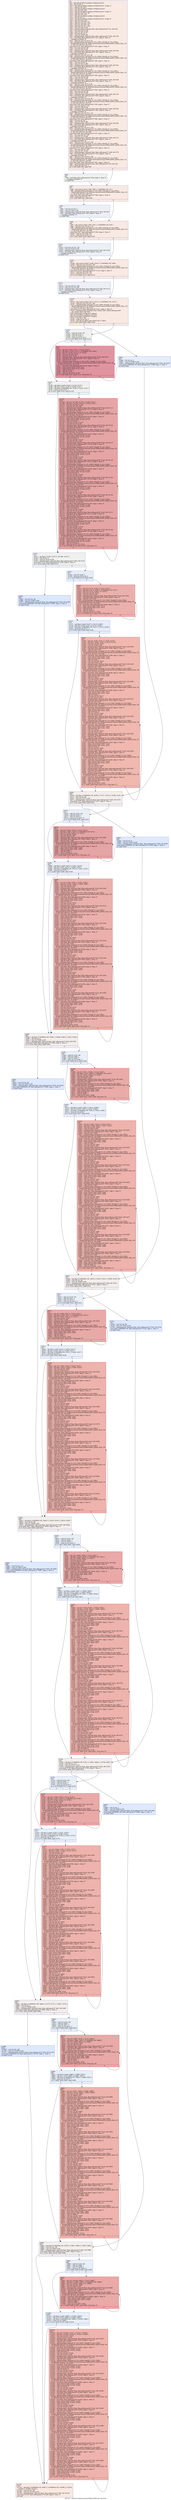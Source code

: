 digraph "CFG for '_Z26convolutionColumns3DKernelPfS_iiiii' function" {
	label="CFG for '_Z26convolutionColumns3DKernelPfS_iiiii' function";

	Node0x4853a80 [shape=record,color="#3d50c3ff", style=filled, fillcolor="#efcebd70",label="{%7:\l  %8 = tail call i32 @llvm.amdgcn.workgroup.id.x()\l  %9 = shl i32 %8, 2\l  %10 = tail call i32 @llvm.amdgcn.workitem.id.x(), !range !4\l  %11 = add i32 %9, %10\l  %12 = tail call i32 @llvm.amdgcn.workgroup.id.y()\l  %13 = mul i32 %12, 144\l  %14 = tail call i32 @llvm.amdgcn.workitem.id.y(), !range !4\l  %15 = add nsw i32 %14, -32\l  %16 = add i32 %15, %13\l  %17 = tail call i32 @llvm.amdgcn.workgroup.id.z()\l  %18 = shl i32 %17, 2\l  %19 = tail call i32 @llvm.amdgcn.workitem.id.z(), !range !4\l  %20 = add i32 %18, %19\l  %21 = mul nsw i32 %20, %3\l  %22 = add nsw i32 %21, %16\l  %23 = mul nsw i32 %22, %2\l  %24 = add nsw i32 %11, %23\l  %25 = sext i32 %24 to i64\l  %26 = getelementptr inbounds float, float addrspace(1)* %1, i64 %25\l  %27 = mul nsw i32 %5, 80\l  %28 = sext i32 %27 to i64\l  %29 = shl nsw i32 %2, 5\l  %30 = sext i32 %29 to i64\l  %31 = getelementptr inbounds float, float addrspace(1)* %26, i64 %30\l  %32 = load float, float addrspace(1)* %31, align 4, !tbaa !5,\l... !amdgpu.noclobber !9\l  %33 = add nuw nsw i32 %14, 32\l  %34 = getelementptr inbounds [4 x [4 x [209 x float]]], [4 x [4 x [209 x\l... float]]] addrspace(3)* @_ZZ26convolutionColumns3DKernelPfS_iiiiiE6s_Data, i32\l... 0, i32 %19, i32 %10, i32 %33\l  store float %32, float addrspace(3)* %34, align 4, !tbaa !5\l  %35 = mul nsw i32 %2, 48\l  %36 = sext i32 %35 to i64\l  %37 = getelementptr inbounds float, float addrspace(1)* %26, i64 %36\l  %38 = load float, float addrspace(1)* %37, align 4, !tbaa !5,\l... !amdgpu.noclobber !9\l  %39 = add nuw nsw i32 %14, 48\l  %40 = getelementptr inbounds [4 x [4 x [209 x float]]], [4 x [4 x [209 x\l... float]]] addrspace(3)* @_ZZ26convolutionColumns3DKernelPfS_iiiiiE6s_Data, i32\l... 0, i32 %19, i32 %10, i32 %39\l  store float %38, float addrspace(3)* %40, align 4, !tbaa !5\l  %41 = shl nsw i32 %2, 6\l  %42 = sext i32 %41 to i64\l  %43 = getelementptr inbounds float, float addrspace(1)* %26, i64 %42\l  %44 = load float, float addrspace(1)* %43, align 4, !tbaa !5,\l... !amdgpu.noclobber !9\l  %45 = add nuw nsw i32 %14, 64\l  %46 = getelementptr inbounds [4 x [4 x [209 x float]]], [4 x [4 x [209 x\l... float]]] addrspace(3)* @_ZZ26convolutionColumns3DKernelPfS_iiiiiE6s_Data, i32\l... 0, i32 %19, i32 %10, i32 %45\l  store float %44, float addrspace(3)* %46, align 4, !tbaa !5\l  %47 = mul nsw i32 %2, 80\l  %48 = sext i32 %47 to i64\l  %49 = getelementptr inbounds float, float addrspace(1)* %26, i64 %48\l  %50 = load float, float addrspace(1)* %49, align 4, !tbaa !5,\l... !amdgpu.noclobber !9\l  %51 = add nuw nsw i32 %14, 80\l  %52 = getelementptr inbounds [4 x [4 x [209 x float]]], [4 x [4 x [209 x\l... float]]] addrspace(3)* @_ZZ26convolutionColumns3DKernelPfS_iiiiiE6s_Data, i32\l... 0, i32 %19, i32 %10, i32 %51\l  store float %50, float addrspace(3)* %52, align 4, !tbaa !5\l  %53 = mul nsw i32 %2, 96\l  %54 = sext i32 %53 to i64\l  %55 = getelementptr inbounds float, float addrspace(1)* %26, i64 %54\l  %56 = load float, float addrspace(1)* %55, align 4, !tbaa !5,\l... !amdgpu.noclobber !9\l  %57 = add nuw nsw i32 %14, 96\l  %58 = getelementptr inbounds [4 x [4 x [209 x float]]], [4 x [4 x [209 x\l... float]]] addrspace(3)* @_ZZ26convolutionColumns3DKernelPfS_iiiiiE6s_Data, i32\l... 0, i32 %19, i32 %10, i32 %57\l  store float %56, float addrspace(3)* %58, align 4, !tbaa !5\l  %59 = mul nsw i32 %2, 112\l  %60 = sext i32 %59 to i64\l  %61 = getelementptr inbounds float, float addrspace(1)* %26, i64 %60\l  %62 = load float, float addrspace(1)* %61, align 4, !tbaa !5,\l... !amdgpu.noclobber !9\l  %63 = add nuw nsw i32 %14, 112\l  %64 = getelementptr inbounds [4 x [4 x [209 x float]]], [4 x [4 x [209 x\l... float]]] addrspace(3)* @_ZZ26convolutionColumns3DKernelPfS_iiiiiE6s_Data, i32\l... 0, i32 %19, i32 %10, i32 %63\l  store float %62, float addrspace(3)* %64, align 4, !tbaa !5\l  %65 = shl nsw i32 %2, 7\l  %66 = sext i32 %65 to i64\l  %67 = getelementptr inbounds float, float addrspace(1)* %26, i64 %66\l  %68 = load float, float addrspace(1)* %67, align 4, !tbaa !5,\l... !amdgpu.noclobber !9\l  %69 = add nuw nsw i32 %14, 128\l  %70 = getelementptr inbounds [4 x [4 x [209 x float]]], [4 x [4 x [209 x\l... float]]] addrspace(3)* @_ZZ26convolutionColumns3DKernelPfS_iiiiiE6s_Data, i32\l... 0, i32 %19, i32 %10, i32 %69\l  store float %68, float addrspace(3)* %70, align 4, !tbaa !5\l  %71 = mul nsw i32 %2, 144\l  %72 = sext i32 %71 to i64\l  %73 = getelementptr inbounds float, float addrspace(1)* %26, i64 %72\l  %74 = load float, float addrspace(1)* %73, align 4, !tbaa !5,\l... !amdgpu.noclobber !9\l  %75 = add nuw nsw i32 %14, 144\l  %76 = getelementptr inbounds [4 x [4 x [209 x float]]], [4 x [4 x [209 x\l... float]]] addrspace(3)* @_ZZ26convolutionColumns3DKernelPfS_iiiiiE6s_Data, i32\l... 0, i32 %19, i32 %10, i32 %75\l  store float %74, float addrspace(3)* %76, align 4, !tbaa !5\l  %77 = mul nsw i32 %2, 160\l  %78 = sext i32 %77 to i64\l  %79 = getelementptr inbounds float, float addrspace(1)* %26, i64 %78\l  %80 = load float, float addrspace(1)* %79, align 4, !tbaa !5,\l... !amdgpu.noclobber !9\l  %81 = add nuw nsw i32 %14, 160\l  %82 = getelementptr inbounds [4 x [4 x [209 x float]]], [4 x [4 x [209 x\l... float]]] addrspace(3)* @_ZZ26convolutionColumns3DKernelPfS_iiiiiE6s_Data, i32\l... 0, i32 %19, i32 %10, i32 %81\l  store float %80, float addrspace(3)* %82, align 4, !tbaa !5\l  %83 = getelementptr inbounds float, float addrspace(1)* %0, i64 %25\l  %84 = icmp sgt i32 %16, -1\l  br i1 %84, label %85, label %87\l|{<s0>T|<s1>F}}"];
	Node0x4853a80:s0 -> Node0x4859fd0;
	Node0x4853a80:s1 -> Node0x485a060;
	Node0x4859fd0 [shape=record,color="#3d50c3ff", style=filled, fillcolor="#dedcdb70",label="{%85:\l85:                                               \l  %86 = load float, float addrspace(1)* %26, align 4, !tbaa !5,\l... !amdgpu.noclobber !9\l  br label %87\l}"];
	Node0x4859fd0 -> Node0x485a060;
	Node0x485a060 [shape=record,color="#3d50c3ff", style=filled, fillcolor="#efcebd70",label="{%87:\l87:                                               \l  %88 = phi contract float [ %86, %85 ], [ 0.000000e+00, %7 ]\l  %89 = getelementptr inbounds [4 x [4 x [209 x float]]], [4 x [4 x [209 x\l... float]]] addrspace(3)* @_ZZ26convolutionColumns3DKernelPfS_iiiiiE6s_Data, i32\l... 0, i32 %19, i32 %10, i32 %14\l  store float %88, float addrspace(3)* %89, align 4, !tbaa !5\l  %90 = icmp sgt i32 %16, -17\l  br i1 %90, label %91, label %96\l|{<s0>T|<s1>F}}"];
	Node0x485a060:s0 -> Node0x485afa0;
	Node0x485a060:s1 -> Node0x485b030;
	Node0x485afa0 [shape=record,color="#3d50c3ff", style=filled, fillcolor="#d4dbe670",label="{%91:\l91:                                               \l  %92 = shl nsw i32 %2, 4\l  %93 = sext i32 %92 to i64\l  %94 = getelementptr inbounds float, float addrspace(1)* %26, i64 %93\l  %95 = load float, float addrspace(1)* %94, align 4, !tbaa !5,\l... !amdgpu.noclobber !9\l  br label %96\l}"];
	Node0x485afa0 -> Node0x485b030;
	Node0x485b030 [shape=record,color="#3d50c3ff", style=filled, fillcolor="#efcebd70",label="{%96:\l96:                                               \l  %97 = phi contract float [ %95, %91 ], [ 0.000000e+00, %87 ]\l  %98 = add nuw nsw i32 %14, 16\l  %99 = getelementptr inbounds [4 x [4 x [209 x float]]], [4 x [4 x [209 x\l... float]]] addrspace(3)* @_ZZ26convolutionColumns3DKernelPfS_iiiiiE6s_Data, i32\l... 0, i32 %19, i32 %10, i32 %98\l  store float %97, float addrspace(3)* %99, align 4, !tbaa !5\l  %100 = add nsw i32 %16, 176\l  %101 = icmp slt i32 %100, %3\l  br i1 %101, label %102, label %107\l|{<s0>T|<s1>F}}"];
	Node0x485b030:s0 -> Node0x485b870;
	Node0x485b030:s1 -> Node0x485b8c0;
	Node0x485b870 [shape=record,color="#3d50c3ff", style=filled, fillcolor="#d4dbe670",label="{%102:\l102:                                              \l  %103 = mul nsw i32 %2, 176\l  %104 = sext i32 %103 to i64\l  %105 = getelementptr inbounds float, float addrspace(1)* %26, i64 %104\l  %106 = load float, float addrspace(1)* %105, align 4, !tbaa !5,\l... !amdgpu.noclobber !9\l  br label %107\l}"];
	Node0x485b870 -> Node0x485b8c0;
	Node0x485b8c0 [shape=record,color="#3d50c3ff", style=filled, fillcolor="#efcebd70",label="{%107:\l107:                                              \l  %108 = phi contract float [ %106, %102 ], [ 0.000000e+00, %96 ]\l  %109 = add nuw nsw i32 %14, 176\l  %110 = getelementptr inbounds [4 x [4 x [209 x float]]], [4 x [4 x [209 x\l... float]]] addrspace(3)* @_ZZ26convolutionColumns3DKernelPfS_iiiiiE6s_Data, i32\l... 0, i32 %19, i32 %10, i32 %109\l  store float %108, float addrspace(3)* %110, align 4, !tbaa !5\l  %111 = add nsw i32 %16, 192\l  %112 = icmp slt i32 %111, %3\l  br i1 %112, label %113, label %118\l|{<s0>T|<s1>F}}"];
	Node0x485b8c0:s0 -> Node0x485c0a0;
	Node0x485b8c0:s1 -> Node0x485c0f0;
	Node0x485c0a0 [shape=record,color="#3d50c3ff", style=filled, fillcolor="#d4dbe670",label="{%113:\l113:                                              \l  %114 = mul nsw i32 %2, 192\l  %115 = sext i32 %114 to i64\l  %116 = getelementptr inbounds float, float addrspace(1)* %26, i64 %115\l  %117 = load float, float addrspace(1)* %116, align 4, !tbaa !5,\l... !amdgpu.noclobber !9\l  br label %118\l}"];
	Node0x485c0a0 -> Node0x485c0f0;
	Node0x485c0f0 [shape=record,color="#3d50c3ff", style=filled, fillcolor="#efcebd70",label="{%118:\l118:                                              \l  %119 = phi contract float [ %117, %113 ], [ 0.000000e+00, %107 ]\l  %120 = add nuw nsw i32 %14, 192\l  %121 = getelementptr inbounds [4 x [4 x [209 x float]]], [4 x [4 x [209 x\l... float]]] addrspace(3)* @_ZZ26convolutionColumns3DKernelPfS_iiiiiE6s_Data, i32\l... 0, i32 %19, i32 %10, i32 %120\l  store float %119, float addrspace(3)* %121, align 4, !tbaa !5\l  %122 = getelementptr inbounds [320 x float], [320 x float] addrspace(4)*\l... @c_Kernel, i64 0, i64 %28\l  fence syncscope(\"workgroup\") release\l  tail call void @llvm.amdgcn.s.barrier()\l  fence syncscope(\"workgroup\") acquire\l  %123 = sub i32 0, %6\l  %124 = icmp slt i32 %6, 0\l  %125 = tail call i32 @llvm.abs.i32(i32 %6, i1 false)\l  br i1 %124, label %265, label %126\l|{<s0>T|<s1>F}}"];
	Node0x485c0f0:s0 -> Node0x485ce70;
	Node0x485c0f0:s1 -> Node0x485cf00;
	Node0x485cf00 [shape=record,color="#3d50c3ff", style=filled, fillcolor="#dedcdb70",label="{%126:\l126:                                              \l  %127 = add i32 %125, %6\l  %128 = add i32 %127, 1\l  %129 = and i32 %128, 7\l  %130 = icmp eq i32 %129, 0\l  br i1 %130, label %147, label %131\l|{<s0>T|<s1>F}}"];
	Node0x485cf00:s0 -> Node0x4858f40;
	Node0x485cf00:s1 -> Node0x4858f90;
	Node0x4858f90 [shape=record,color="#b70d28ff", style=filled, fillcolor="#b70d2870",label="{%131:\l131:                                              \l  %132 = phi i32 [ %144, %131 ], [ %123, %126 ]\l  %133 = phi float [ %143, %131 ], [ 0.000000e+00, %126 ]\l  %134 = phi i32 [ %145, %131 ], [ 0, %126 ]\l  %135 = sub nsw i32 %6, %132\l  %136 = sext i32 %135 to i64\l  %137 = getelementptr inbounds float, float addrspace(4)* %122, i64 %136\l  %138 = load float, float addrspace(4)* %137, align 4, !tbaa !5\l  %139 = add i32 %33, %132\l  %140 = getelementptr inbounds [4 x [4 x [209 x float]]], [4 x [4 x [209 x\l... float]]] addrspace(3)* @_ZZ26convolutionColumns3DKernelPfS_iiiiiE6s_Data, i32\l... 0, i32 %19, i32 %10, i32 %139\l  %141 = load float, float addrspace(3)* %140, align 4, !tbaa !5\l  %142 = fmul contract float %138, %141\l  %143 = fadd contract float %133, %142\l  %144 = add i32 %132, 1\l  %145 = add i32 %134, 1\l  %146 = icmp eq i32 %145, %129\l  br i1 %146, label %147, label %131, !llvm.loop !10\l|{<s0>T|<s1>F}}"];
	Node0x4858f90:s0 -> Node0x4858f40;
	Node0x4858f90:s1 -> Node0x4858f90;
	Node0x4858f40 [shape=record,color="#3d50c3ff", style=filled, fillcolor="#dedcdb70",label="{%147:\l147:                                              \l  %148 = phi float [ undef, %126 ], [ %143, %131 ]\l  %149 = phi i32 [ %123, %126 ], [ %144, %131 ]\l  %150 = phi float [ 0.000000e+00, %126 ], [ %143, %131 ]\l  %151 = icmp ult i32 %127, 7\l  br i1 %151, label %152, label %1107\l|{<s0>T|<s1>F}}"];
	Node0x4858f40:s0 -> Node0x485e690;
	Node0x4858f40:s1 -> Node0x485e6e0;
	Node0x485e690 [shape=record,color="#3d50c3ff", style=filled, fillcolor="#dedcdb70",label="{%152:\l152:                                              \l  %153 = phi float [ %148, %147 ], [ %1188, %1107 ]\l  %154 = shl i32 %2, 5\l  %155 = sext i32 %154 to i64\l  %156 = getelementptr inbounds float, float addrspace(1)* %83, i64 %155\l  store float %153, float addrspace(1)* %156, align 4, !tbaa !5\l  br i1 %124, label %384, label %157\l|{<s0>T|<s1>F}}"];
	Node0x485e690:s0 -> Node0x485eb00;
	Node0x485e690:s1 -> Node0x485eb90;
	Node0x485eb90 [shape=record,color="#3d50c3ff", style=filled, fillcolor="#c7d7f070",label="{%157:\l157:                                              \l  %158 = and i32 %128, 7\l  %159 = icmp eq i32 %158, 0\l  br i1 %159, label %176, label %160\l|{<s0>T|<s1>F}}"];
	Node0x485eb90:s0 -> Node0x485edf0;
	Node0x485eb90:s1 -> Node0x485ee40;
	Node0x485ee40 [shape=record,color="#b70d28ff", style=filled, fillcolor="#d24b4070",label="{%160:\l160:                                              \l  %161 = phi i32 [ %173, %160 ], [ %123, %157 ]\l  %162 = phi float [ %172, %160 ], [ 0.000000e+00, %157 ]\l  %163 = phi i32 [ %174, %160 ], [ 0, %157 ]\l  %164 = sub nsw i32 %6, %161\l  %165 = sext i32 %164 to i64\l  %166 = getelementptr inbounds float, float addrspace(4)* %122, i64 %165\l  %167 = load float, float addrspace(4)* %166, align 4, !tbaa !5\l  %168 = add i32 %39, %161\l  %169 = getelementptr inbounds [4 x [4 x [209 x float]]], [4 x [4 x [209 x\l... float]]] addrspace(3)* @_ZZ26convolutionColumns3DKernelPfS_iiiiiE6s_Data, i32\l... 0, i32 %19, i32 %10, i32 %168\l  %170 = load float, float addrspace(3)* %169, align 4, !tbaa !5\l  %171 = fmul contract float %167, %170\l  %172 = fadd contract float %162, %171\l  %173 = add i32 %161, 1\l  %174 = add i32 %163, 1\l  %175 = icmp eq i32 %174, %158\l  br i1 %175, label %176, label %160, !llvm.loop !12\l|{<s0>T|<s1>F}}"];
	Node0x485ee40:s0 -> Node0x485edf0;
	Node0x485ee40:s1 -> Node0x485ee40;
	Node0x485edf0 [shape=record,color="#3d50c3ff", style=filled, fillcolor="#c7d7f070",label="{%176:\l176:                                              \l  %177 = phi float [ undef, %157 ], [ %172, %160 ]\l  %178 = phi i32 [ %123, %157 ], [ %173, %160 ]\l  %179 = phi float [ 0.000000e+00, %157 ], [ %172, %160 ]\l  %180 = icmp ult i32 %127, 7\l  br i1 %180, label %269, label %181\l|{<s0>T|<s1>F}}"];
	Node0x485edf0:s0 -> Node0x485fcc0;
	Node0x485edf0:s1 -> Node0x485fd10;
	Node0x485fd10 [shape=record,color="#3d50c3ff", style=filled, fillcolor="#dc5d4a70",label="{%181:\l181:                                              \l  %182 = phi i32 [ %263, %181 ], [ %178, %176 ]\l  %183 = phi float [ %262, %181 ], [ %179, %176 ]\l  %184 = sub nsw i32 %6, %182\l  %185 = sext i32 %184 to i64\l  %186 = getelementptr inbounds float, float addrspace(4)* %122, i64 %185\l  %187 = load float, float addrspace(4)* %186, align 4, !tbaa !5\l  %188 = add i32 %39, %182\l  %189 = getelementptr inbounds [4 x [4 x [209 x float]]], [4 x [4 x [209 x\l... float]]] addrspace(3)* @_ZZ26convolutionColumns3DKernelPfS_iiiiiE6s_Data, i32\l... 0, i32 %19, i32 %10, i32 %188\l  %190 = load float, float addrspace(3)* %189, align 4, !tbaa !5\l  %191 = fmul contract float %187, %190\l  %192 = fadd contract float %183, %191\l  %193 = add i32 %182, 1\l  %194 = sub nsw i32 %6, %193\l  %195 = sext i32 %194 to i64\l  %196 = getelementptr inbounds float, float addrspace(4)* %122, i64 %195\l  %197 = load float, float addrspace(4)* %196, align 4, !tbaa !5\l  %198 = add i32 %39, %193\l  %199 = getelementptr inbounds [4 x [4 x [209 x float]]], [4 x [4 x [209 x\l... float]]] addrspace(3)* @_ZZ26convolutionColumns3DKernelPfS_iiiiiE6s_Data, i32\l... 0, i32 %19, i32 %10, i32 %198\l  %200 = load float, float addrspace(3)* %199, align 4, !tbaa !5\l  %201 = fmul contract float %197, %200\l  %202 = fadd contract float %192, %201\l  %203 = add i32 %182, 2\l  %204 = sub nsw i32 %6, %203\l  %205 = sext i32 %204 to i64\l  %206 = getelementptr inbounds float, float addrspace(4)* %122, i64 %205\l  %207 = load float, float addrspace(4)* %206, align 4, !tbaa !5\l  %208 = add i32 %39, %203\l  %209 = getelementptr inbounds [4 x [4 x [209 x float]]], [4 x [4 x [209 x\l... float]]] addrspace(3)* @_ZZ26convolutionColumns3DKernelPfS_iiiiiE6s_Data, i32\l... 0, i32 %19, i32 %10, i32 %208\l  %210 = load float, float addrspace(3)* %209, align 4, !tbaa !5\l  %211 = fmul contract float %207, %210\l  %212 = fadd contract float %202, %211\l  %213 = add i32 %182, 3\l  %214 = sub nsw i32 %6, %213\l  %215 = sext i32 %214 to i64\l  %216 = getelementptr inbounds float, float addrspace(4)* %122, i64 %215\l  %217 = load float, float addrspace(4)* %216, align 4, !tbaa !5\l  %218 = add i32 %39, %213\l  %219 = getelementptr inbounds [4 x [4 x [209 x float]]], [4 x [4 x [209 x\l... float]]] addrspace(3)* @_ZZ26convolutionColumns3DKernelPfS_iiiiiE6s_Data, i32\l... 0, i32 %19, i32 %10, i32 %218\l  %220 = load float, float addrspace(3)* %219, align 4, !tbaa !5\l  %221 = fmul contract float %217, %220\l  %222 = fadd contract float %212, %221\l  %223 = add i32 %182, 4\l  %224 = sub nsw i32 %6, %223\l  %225 = sext i32 %224 to i64\l  %226 = getelementptr inbounds float, float addrspace(4)* %122, i64 %225\l  %227 = load float, float addrspace(4)* %226, align 4, !tbaa !5\l  %228 = add i32 %39, %223\l  %229 = getelementptr inbounds [4 x [4 x [209 x float]]], [4 x [4 x [209 x\l... float]]] addrspace(3)* @_ZZ26convolutionColumns3DKernelPfS_iiiiiE6s_Data, i32\l... 0, i32 %19, i32 %10, i32 %228\l  %230 = load float, float addrspace(3)* %229, align 4, !tbaa !5\l  %231 = fmul contract float %227, %230\l  %232 = fadd contract float %222, %231\l  %233 = add i32 %182, 5\l  %234 = sub nsw i32 %6, %233\l  %235 = sext i32 %234 to i64\l  %236 = getelementptr inbounds float, float addrspace(4)* %122, i64 %235\l  %237 = load float, float addrspace(4)* %236, align 4, !tbaa !5\l  %238 = add i32 %39, %233\l  %239 = getelementptr inbounds [4 x [4 x [209 x float]]], [4 x [4 x [209 x\l... float]]] addrspace(3)* @_ZZ26convolutionColumns3DKernelPfS_iiiiiE6s_Data, i32\l... 0, i32 %19, i32 %10, i32 %238\l  %240 = load float, float addrspace(3)* %239, align 4, !tbaa !5\l  %241 = fmul contract float %237, %240\l  %242 = fadd contract float %232, %241\l  %243 = add i32 %182, 6\l  %244 = sub nsw i32 %6, %243\l  %245 = sext i32 %244 to i64\l  %246 = getelementptr inbounds float, float addrspace(4)* %122, i64 %245\l  %247 = load float, float addrspace(4)* %246, align 4, !tbaa !5\l  %248 = add i32 %39, %243\l  %249 = getelementptr inbounds [4 x [4 x [209 x float]]], [4 x [4 x [209 x\l... float]]] addrspace(3)* @_ZZ26convolutionColumns3DKernelPfS_iiiiiE6s_Data, i32\l... 0, i32 %19, i32 %10, i32 %248\l  %250 = load float, float addrspace(3)* %249, align 4, !tbaa !5\l  %251 = fmul contract float %247, %250\l  %252 = fadd contract float %242, %251\l  %253 = add i32 %182, 7\l  %254 = sub nsw i32 %6, %253\l  %255 = sext i32 %254 to i64\l  %256 = getelementptr inbounds float, float addrspace(4)* %122, i64 %255\l  %257 = load float, float addrspace(4)* %256, align 4, !tbaa !5\l  %258 = add i32 %39, %253\l  %259 = getelementptr inbounds [4 x [4 x [209 x float]]], [4 x [4 x [209 x\l... float]]] addrspace(3)* @_ZZ26convolutionColumns3DKernelPfS_iiiiiE6s_Data, i32\l... 0, i32 %19, i32 %10, i32 %258\l  %260 = load float, float addrspace(3)* %259, align 4, !tbaa !5\l  %261 = fmul contract float %257, %260\l  %262 = fadd contract float %252, %261\l  %263 = add i32 %182, 8\l  %264 = icmp eq i32 %253, %125\l  br i1 %264, label %269, label %181, !llvm.loop !13\l|{<s0>T|<s1>F}}"];
	Node0x485fd10:s0 -> Node0x485fcc0;
	Node0x485fd10:s1 -> Node0x485fd10;
	Node0x485ce70 [shape=record,color="#3d50c3ff", style=filled, fillcolor="#c5d6f270",label="{%265:\l265:                                              \l  %266 = shl i32 %2, 5\l  %267 = sext i32 %266 to i64\l  %268 = getelementptr inbounds float, float addrspace(1)* %83, i64 %267\l  store float 0.000000e+00, float addrspace(1)* %268, align 4, !tbaa !5\l  br label %269\l}"];
	Node0x485ce70 -> Node0x485fcc0;
	Node0x485fcc0 [shape=record,color="#3d50c3ff", style=filled, fillcolor="#e5d8d170",label="{%269:\l269:                                              \l  %270 = phi float [ 0.000000e+00, %265 ], [ %177, %176 ], [ %262, %181 ]\l  %271 = mul i32 %2, 48\l  %272 = sext i32 %271 to i64\l  %273 = getelementptr inbounds float, float addrspace(1)* %83, i64 %272\l  store float %270, float addrspace(1)* %273, align 4, !tbaa !5\l  br i1 %124, label %503, label %274\l|{<s0>T|<s1>F}}"];
	Node0x485fcc0:s0 -> Node0x485d670;
	Node0x485fcc0:s1 -> Node0x485d6c0;
	Node0x485d6c0 [shape=record,color="#3d50c3ff", style=filled, fillcolor="#d1dae970",label="{%274:\l274:                                              \l  %275 = add i32 %125, %6\l  %276 = add i32 %275, 1\l  %277 = and i32 %276, 7\l  %278 = icmp eq i32 %277, 0\l  br i1 %278, label %295, label %279\l|{<s0>T|<s1>F}}"];
	Node0x485d6c0:s0 -> Node0x4860290;
	Node0x485d6c0:s1 -> Node0x48651e0;
	Node0x48651e0 [shape=record,color="#b70d28ff", style=filled, fillcolor="#c5333470",label="{%279:\l279:                                              \l  %280 = phi i32 [ %292, %279 ], [ %123, %274 ]\l  %281 = phi float [ %291, %279 ], [ 0.000000e+00, %274 ]\l  %282 = phi i32 [ %293, %279 ], [ 0, %274 ]\l  %283 = sub nsw i32 %6, %280\l  %284 = sext i32 %283 to i64\l  %285 = getelementptr inbounds float, float addrspace(4)* %122, i64 %284\l  %286 = load float, float addrspace(4)* %285, align 4, !tbaa !5\l  %287 = add i32 %45, %280\l  %288 = getelementptr inbounds [4 x [4 x [209 x float]]], [4 x [4 x [209 x\l... float]]] addrspace(3)* @_ZZ26convolutionColumns3DKernelPfS_iiiiiE6s_Data, i32\l... 0, i32 %19, i32 %10, i32 %287\l  %289 = load float, float addrspace(3)* %288, align 4, !tbaa !5\l  %290 = fmul contract float %286, %289\l  %291 = fadd contract float %281, %290\l  %292 = add i32 %280, 1\l  %293 = add i32 %282, 1\l  %294 = icmp eq i32 %293, %277\l  br i1 %294, label %295, label %279, !llvm.loop !15\l|{<s0>T|<s1>F}}"];
	Node0x48651e0:s0 -> Node0x4860290;
	Node0x48651e0:s1 -> Node0x48651e0;
	Node0x4860290 [shape=record,color="#3d50c3ff", style=filled, fillcolor="#d1dae970",label="{%295:\l295:                                              \l  %296 = phi float [ undef, %274 ], [ %291, %279 ]\l  %297 = phi i32 [ %123, %274 ], [ %292, %279 ]\l  %298 = phi float [ 0.000000e+00, %274 ], [ %291, %279 ]\l  %299 = icmp ult i32 %275, 7\l  br i1 %299, label %388, label %300\l|{<s0>T|<s1>F}}"];
	Node0x4860290:s0 -> Node0x4866060;
	Node0x4860290:s1 -> Node0x48660b0;
	Node0x48660b0 [shape=record,color="#b70d28ff", style=filled, fillcolor="#d24b4070",label="{%300:\l300:                                              \l  %301 = phi i32 [ %382, %300 ], [ %297, %295 ]\l  %302 = phi float [ %381, %300 ], [ %298, %295 ]\l  %303 = sub nsw i32 %6, %301\l  %304 = sext i32 %303 to i64\l  %305 = getelementptr inbounds float, float addrspace(4)* %122, i64 %304\l  %306 = load float, float addrspace(4)* %305, align 4, !tbaa !5\l  %307 = add i32 %45, %301\l  %308 = getelementptr inbounds [4 x [4 x [209 x float]]], [4 x [4 x [209 x\l... float]]] addrspace(3)* @_ZZ26convolutionColumns3DKernelPfS_iiiiiE6s_Data, i32\l... 0, i32 %19, i32 %10, i32 %307\l  %309 = load float, float addrspace(3)* %308, align 4, !tbaa !5\l  %310 = fmul contract float %306, %309\l  %311 = fadd contract float %302, %310\l  %312 = add i32 %301, 1\l  %313 = sub nsw i32 %6, %312\l  %314 = sext i32 %313 to i64\l  %315 = getelementptr inbounds float, float addrspace(4)* %122, i64 %314\l  %316 = load float, float addrspace(4)* %315, align 4, !tbaa !5\l  %317 = add i32 %45, %312\l  %318 = getelementptr inbounds [4 x [4 x [209 x float]]], [4 x [4 x [209 x\l... float]]] addrspace(3)* @_ZZ26convolutionColumns3DKernelPfS_iiiiiE6s_Data, i32\l... 0, i32 %19, i32 %10, i32 %317\l  %319 = load float, float addrspace(3)* %318, align 4, !tbaa !5\l  %320 = fmul contract float %316, %319\l  %321 = fadd contract float %311, %320\l  %322 = add i32 %301, 2\l  %323 = sub nsw i32 %6, %322\l  %324 = sext i32 %323 to i64\l  %325 = getelementptr inbounds float, float addrspace(4)* %122, i64 %324\l  %326 = load float, float addrspace(4)* %325, align 4, !tbaa !5\l  %327 = add i32 %45, %322\l  %328 = getelementptr inbounds [4 x [4 x [209 x float]]], [4 x [4 x [209 x\l... float]]] addrspace(3)* @_ZZ26convolutionColumns3DKernelPfS_iiiiiE6s_Data, i32\l... 0, i32 %19, i32 %10, i32 %327\l  %329 = load float, float addrspace(3)* %328, align 4, !tbaa !5\l  %330 = fmul contract float %326, %329\l  %331 = fadd contract float %321, %330\l  %332 = add i32 %301, 3\l  %333 = sub nsw i32 %6, %332\l  %334 = sext i32 %333 to i64\l  %335 = getelementptr inbounds float, float addrspace(4)* %122, i64 %334\l  %336 = load float, float addrspace(4)* %335, align 4, !tbaa !5\l  %337 = add i32 %45, %332\l  %338 = getelementptr inbounds [4 x [4 x [209 x float]]], [4 x [4 x [209 x\l... float]]] addrspace(3)* @_ZZ26convolutionColumns3DKernelPfS_iiiiiE6s_Data, i32\l... 0, i32 %19, i32 %10, i32 %337\l  %339 = load float, float addrspace(3)* %338, align 4, !tbaa !5\l  %340 = fmul contract float %336, %339\l  %341 = fadd contract float %331, %340\l  %342 = add i32 %301, 4\l  %343 = sub nsw i32 %6, %342\l  %344 = sext i32 %343 to i64\l  %345 = getelementptr inbounds float, float addrspace(4)* %122, i64 %344\l  %346 = load float, float addrspace(4)* %345, align 4, !tbaa !5\l  %347 = add i32 %45, %342\l  %348 = getelementptr inbounds [4 x [4 x [209 x float]]], [4 x [4 x [209 x\l... float]]] addrspace(3)* @_ZZ26convolutionColumns3DKernelPfS_iiiiiE6s_Data, i32\l... 0, i32 %19, i32 %10, i32 %347\l  %349 = load float, float addrspace(3)* %348, align 4, !tbaa !5\l  %350 = fmul contract float %346, %349\l  %351 = fadd contract float %341, %350\l  %352 = add i32 %301, 5\l  %353 = sub nsw i32 %6, %352\l  %354 = sext i32 %353 to i64\l  %355 = getelementptr inbounds float, float addrspace(4)* %122, i64 %354\l  %356 = load float, float addrspace(4)* %355, align 4, !tbaa !5\l  %357 = add i32 %45, %352\l  %358 = getelementptr inbounds [4 x [4 x [209 x float]]], [4 x [4 x [209 x\l... float]]] addrspace(3)* @_ZZ26convolutionColumns3DKernelPfS_iiiiiE6s_Data, i32\l... 0, i32 %19, i32 %10, i32 %357\l  %359 = load float, float addrspace(3)* %358, align 4, !tbaa !5\l  %360 = fmul contract float %356, %359\l  %361 = fadd contract float %351, %360\l  %362 = add i32 %301, 6\l  %363 = sub nsw i32 %6, %362\l  %364 = sext i32 %363 to i64\l  %365 = getelementptr inbounds float, float addrspace(4)* %122, i64 %364\l  %366 = load float, float addrspace(4)* %365, align 4, !tbaa !5\l  %367 = add i32 %45, %362\l  %368 = getelementptr inbounds [4 x [4 x [209 x float]]], [4 x [4 x [209 x\l... float]]] addrspace(3)* @_ZZ26convolutionColumns3DKernelPfS_iiiiiE6s_Data, i32\l... 0, i32 %19, i32 %10, i32 %367\l  %369 = load float, float addrspace(3)* %368, align 4, !tbaa !5\l  %370 = fmul contract float %366, %369\l  %371 = fadd contract float %361, %370\l  %372 = add i32 %301, 7\l  %373 = sub nsw i32 %6, %372\l  %374 = sext i32 %373 to i64\l  %375 = getelementptr inbounds float, float addrspace(4)* %122, i64 %374\l  %376 = load float, float addrspace(4)* %375, align 4, !tbaa !5\l  %377 = add i32 %45, %372\l  %378 = getelementptr inbounds [4 x [4 x [209 x float]]], [4 x [4 x [209 x\l... float]]] addrspace(3)* @_ZZ26convolutionColumns3DKernelPfS_iiiiiE6s_Data, i32\l... 0, i32 %19, i32 %10, i32 %377\l  %379 = load float, float addrspace(3)* %378, align 4, !tbaa !5\l  %380 = fmul contract float %376, %379\l  %381 = fadd contract float %371, %380\l  %382 = add i32 %301, 8\l  %383 = icmp eq i32 %372, %125\l  br i1 %383, label %388, label %300, !llvm.loop !13\l|{<s0>T|<s1>F}}"];
	Node0x48660b0:s0 -> Node0x4866060;
	Node0x48660b0:s1 -> Node0x48660b0;
	Node0x485eb00 [shape=record,color="#3d50c3ff", style=filled, fillcolor="#aec9fc70",label="{%384:\l384:                                              \l  %385 = mul i32 %2, 48\l  %386 = sext i32 %385 to i64\l  %387 = getelementptr inbounds float, float addrspace(1)* %83, i64 %386\l  store float 0.000000e+00, float addrspace(1)* %387, align 4, !tbaa !5\l  br label %388\l}"];
	Node0x485eb00 -> Node0x4866060;
	Node0x4866060 [shape=record,color="#3d50c3ff", style=filled, fillcolor="#e3d9d370",label="{%388:\l388:                                              \l  %389 = phi float [ 0.000000e+00, %384 ], [ %296, %295 ], [ %381, %300 ]\l  %390 = shl i32 %2, 6\l  %391 = sext i32 %390 to i64\l  %392 = getelementptr inbounds float, float addrspace(1)* %83, i64 %391\l  store float %389, float addrspace(1)* %392, align 4, !tbaa !5\l  br i1 %124, label %622, label %393\l|{<s0>T|<s1>F}}"];
	Node0x4866060:s0 -> Node0x486a2a0;
	Node0x4866060:s1 -> Node0x486a2f0;
	Node0x486a2f0 [shape=record,color="#3d50c3ff", style=filled, fillcolor="#cedaeb70",label="{%393:\l393:                                              \l  %394 = add i32 %125, %6\l  %395 = add i32 %394, 1\l  %396 = and i32 %395, 7\l  %397 = icmp eq i32 %396, 0\l  br i1 %397, label %414, label %398\l|{<s0>T|<s1>F}}"];
	Node0x486a2f0:s0 -> Node0x486a630;
	Node0x486a2f0:s1 -> Node0x486a680;
	Node0x486a680 [shape=record,color="#b70d28ff", style=filled, fillcolor="#cc403a70",label="{%398:\l398:                                              \l  %399 = phi i32 [ %411, %398 ], [ %123, %393 ]\l  %400 = phi float [ %410, %398 ], [ 0.000000e+00, %393 ]\l  %401 = phi i32 [ %412, %398 ], [ 0, %393 ]\l  %402 = sub nsw i32 %6, %399\l  %403 = sext i32 %402 to i64\l  %404 = getelementptr inbounds float, float addrspace(4)* %122, i64 %403\l  %405 = load float, float addrspace(4)* %404, align 4, !tbaa !5\l  %406 = add i32 %51, %399\l  %407 = getelementptr inbounds [4 x [4 x [209 x float]]], [4 x [4 x [209 x\l... float]]] addrspace(3)* @_ZZ26convolutionColumns3DKernelPfS_iiiiiE6s_Data, i32\l... 0, i32 %19, i32 %10, i32 %406\l  %408 = load float, float addrspace(3)* %407, align 4, !tbaa !5\l  %409 = fmul contract float %405, %408\l  %410 = fadd contract float %400, %409\l  %411 = add i32 %399, 1\l  %412 = add i32 %401, 1\l  %413 = icmp eq i32 %412, %396\l  br i1 %413, label %414, label %398, !llvm.loop !16\l|{<s0>T|<s1>F}}"];
	Node0x486a680:s0 -> Node0x486a630;
	Node0x486a680:s1 -> Node0x486a680;
	Node0x486a630 [shape=record,color="#3d50c3ff", style=filled, fillcolor="#cedaeb70",label="{%414:\l414:                                              \l  %415 = phi float [ undef, %393 ], [ %410, %398 ]\l  %416 = phi i32 [ %123, %393 ], [ %411, %398 ]\l  %417 = phi float [ 0.000000e+00, %393 ], [ %410, %398 ]\l  %418 = icmp ult i32 %394, 7\l  br i1 %418, label %507, label %419\l|{<s0>T|<s1>F}}"];
	Node0x486a630:s0 -> Node0x486b480;
	Node0x486a630:s1 -> Node0x486b4d0;
	Node0x486b4d0 [shape=record,color="#b70d28ff", style=filled, fillcolor="#d6524470",label="{%419:\l419:                                              \l  %420 = phi i32 [ %501, %419 ], [ %416, %414 ]\l  %421 = phi float [ %500, %419 ], [ %417, %414 ]\l  %422 = sub nsw i32 %6, %420\l  %423 = sext i32 %422 to i64\l  %424 = getelementptr inbounds float, float addrspace(4)* %122, i64 %423\l  %425 = load float, float addrspace(4)* %424, align 4, !tbaa !5\l  %426 = add i32 %51, %420\l  %427 = getelementptr inbounds [4 x [4 x [209 x float]]], [4 x [4 x [209 x\l... float]]] addrspace(3)* @_ZZ26convolutionColumns3DKernelPfS_iiiiiE6s_Data, i32\l... 0, i32 %19, i32 %10, i32 %426\l  %428 = load float, float addrspace(3)* %427, align 4, !tbaa !5\l  %429 = fmul contract float %425, %428\l  %430 = fadd contract float %421, %429\l  %431 = add i32 %420, 1\l  %432 = sub nsw i32 %6, %431\l  %433 = sext i32 %432 to i64\l  %434 = getelementptr inbounds float, float addrspace(4)* %122, i64 %433\l  %435 = load float, float addrspace(4)* %434, align 4, !tbaa !5\l  %436 = add i32 %51, %431\l  %437 = getelementptr inbounds [4 x [4 x [209 x float]]], [4 x [4 x [209 x\l... float]]] addrspace(3)* @_ZZ26convolutionColumns3DKernelPfS_iiiiiE6s_Data, i32\l... 0, i32 %19, i32 %10, i32 %436\l  %438 = load float, float addrspace(3)* %437, align 4, !tbaa !5\l  %439 = fmul contract float %435, %438\l  %440 = fadd contract float %430, %439\l  %441 = add i32 %420, 2\l  %442 = sub nsw i32 %6, %441\l  %443 = sext i32 %442 to i64\l  %444 = getelementptr inbounds float, float addrspace(4)* %122, i64 %443\l  %445 = load float, float addrspace(4)* %444, align 4, !tbaa !5\l  %446 = add i32 %51, %441\l  %447 = getelementptr inbounds [4 x [4 x [209 x float]]], [4 x [4 x [209 x\l... float]]] addrspace(3)* @_ZZ26convolutionColumns3DKernelPfS_iiiiiE6s_Data, i32\l... 0, i32 %19, i32 %10, i32 %446\l  %448 = load float, float addrspace(3)* %447, align 4, !tbaa !5\l  %449 = fmul contract float %445, %448\l  %450 = fadd contract float %440, %449\l  %451 = add i32 %420, 3\l  %452 = sub nsw i32 %6, %451\l  %453 = sext i32 %452 to i64\l  %454 = getelementptr inbounds float, float addrspace(4)* %122, i64 %453\l  %455 = load float, float addrspace(4)* %454, align 4, !tbaa !5\l  %456 = add i32 %51, %451\l  %457 = getelementptr inbounds [4 x [4 x [209 x float]]], [4 x [4 x [209 x\l... float]]] addrspace(3)* @_ZZ26convolutionColumns3DKernelPfS_iiiiiE6s_Data, i32\l... 0, i32 %19, i32 %10, i32 %456\l  %458 = load float, float addrspace(3)* %457, align 4, !tbaa !5\l  %459 = fmul contract float %455, %458\l  %460 = fadd contract float %450, %459\l  %461 = add i32 %420, 4\l  %462 = sub nsw i32 %6, %461\l  %463 = sext i32 %462 to i64\l  %464 = getelementptr inbounds float, float addrspace(4)* %122, i64 %463\l  %465 = load float, float addrspace(4)* %464, align 4, !tbaa !5\l  %466 = add i32 %51, %461\l  %467 = getelementptr inbounds [4 x [4 x [209 x float]]], [4 x [4 x [209 x\l... float]]] addrspace(3)* @_ZZ26convolutionColumns3DKernelPfS_iiiiiE6s_Data, i32\l... 0, i32 %19, i32 %10, i32 %466\l  %468 = load float, float addrspace(3)* %467, align 4, !tbaa !5\l  %469 = fmul contract float %465, %468\l  %470 = fadd contract float %460, %469\l  %471 = add i32 %420, 5\l  %472 = sub nsw i32 %6, %471\l  %473 = sext i32 %472 to i64\l  %474 = getelementptr inbounds float, float addrspace(4)* %122, i64 %473\l  %475 = load float, float addrspace(4)* %474, align 4, !tbaa !5\l  %476 = add i32 %51, %471\l  %477 = getelementptr inbounds [4 x [4 x [209 x float]]], [4 x [4 x [209 x\l... float]]] addrspace(3)* @_ZZ26convolutionColumns3DKernelPfS_iiiiiE6s_Data, i32\l... 0, i32 %19, i32 %10, i32 %476\l  %478 = load float, float addrspace(3)* %477, align 4, !tbaa !5\l  %479 = fmul contract float %475, %478\l  %480 = fadd contract float %470, %479\l  %481 = add i32 %420, 6\l  %482 = sub nsw i32 %6, %481\l  %483 = sext i32 %482 to i64\l  %484 = getelementptr inbounds float, float addrspace(4)* %122, i64 %483\l  %485 = load float, float addrspace(4)* %484, align 4, !tbaa !5\l  %486 = add i32 %51, %481\l  %487 = getelementptr inbounds [4 x [4 x [209 x float]]], [4 x [4 x [209 x\l... float]]] addrspace(3)* @_ZZ26convolutionColumns3DKernelPfS_iiiiiE6s_Data, i32\l... 0, i32 %19, i32 %10, i32 %486\l  %488 = load float, float addrspace(3)* %487, align 4, !tbaa !5\l  %489 = fmul contract float %485, %488\l  %490 = fadd contract float %480, %489\l  %491 = add i32 %420, 7\l  %492 = sub nsw i32 %6, %491\l  %493 = sext i32 %492 to i64\l  %494 = getelementptr inbounds float, float addrspace(4)* %122, i64 %493\l  %495 = load float, float addrspace(4)* %494, align 4, !tbaa !5\l  %496 = add i32 %51, %491\l  %497 = getelementptr inbounds [4 x [4 x [209 x float]]], [4 x [4 x [209 x\l... float]]] addrspace(3)* @_ZZ26convolutionColumns3DKernelPfS_iiiiiE6s_Data, i32\l... 0, i32 %19, i32 %10, i32 %496\l  %498 = load float, float addrspace(3)* %497, align 4, !tbaa !5\l  %499 = fmul contract float %495, %498\l  %500 = fadd contract float %490, %499\l  %501 = add i32 %420, 8\l  %502 = icmp eq i32 %491, %125\l  br i1 %502, label %507, label %419, !llvm.loop !13\l|{<s0>T|<s1>F}}"];
	Node0x486b4d0:s0 -> Node0x486b480;
	Node0x486b4d0:s1 -> Node0x486b4d0;
	Node0x485d670 [shape=record,color="#3d50c3ff", style=filled, fillcolor="#b5cdfa70",label="{%503:\l503:                                              \l  %504 = shl i32 %2, 6\l  %505 = sext i32 %504 to i64\l  %506 = getelementptr inbounds float, float addrspace(1)* %83, i64 %505\l  store float 0.000000e+00, float addrspace(1)* %506, align 4, !tbaa !5\l  br label %507\l}"];
	Node0x485d670 -> Node0x486b480;
	Node0x486b480 [shape=record,color="#3d50c3ff", style=filled, fillcolor="#e5d8d170",label="{%507:\l507:                                              \l  %508 = phi float [ 0.000000e+00, %503 ], [ %415, %414 ], [ %500, %419 ]\l  %509 = mul i32 %2, 80\l  %510 = sext i32 %509 to i64\l  %511 = getelementptr inbounds float, float addrspace(1)* %83, i64 %510\l  store float %508, float addrspace(1)* %511, align 4, !tbaa !5\l  br i1 %124, label %741, label %512\l|{<s0>T|<s1>F}}"];
	Node0x486b480:s0 -> Node0x4864dd0;
	Node0x486b480:s1 -> Node0x4864e20;
	Node0x4864e20 [shape=record,color="#3d50c3ff", style=filled, fillcolor="#cedaeb70",label="{%512:\l512:                                              \l  %513 = add i32 %125, %6\l  %514 = add i32 %513, 1\l  %515 = and i32 %514, 7\l  %516 = icmp eq i32 %515, 0\l  br i1 %516, label %533, label %517\l|{<s0>T|<s1>F}}"];
	Node0x4864e20:s0 -> Node0x48621b0;
	Node0x4864e20:s1 -> Node0x4862200;
	Node0x4862200 [shape=record,color="#b70d28ff", style=filled, fillcolor="#ca3b3770",label="{%517:\l517:                                              \l  %518 = phi i32 [ %530, %517 ], [ %123, %512 ]\l  %519 = phi float [ %529, %517 ], [ 0.000000e+00, %512 ]\l  %520 = phi i32 [ %531, %517 ], [ 0, %512 ]\l  %521 = sub nsw i32 %6, %518\l  %522 = sext i32 %521 to i64\l  %523 = getelementptr inbounds float, float addrspace(4)* %122, i64 %522\l  %524 = load float, float addrspace(4)* %523, align 4, !tbaa !5\l  %525 = add i32 %57, %518\l  %526 = getelementptr inbounds [4 x [4 x [209 x float]]], [4 x [4 x [209 x\l... float]]] addrspace(3)* @_ZZ26convolutionColumns3DKernelPfS_iiiiiE6s_Data, i32\l... 0, i32 %19, i32 %10, i32 %525\l  %527 = load float, float addrspace(3)* %526, align 4, !tbaa !5\l  %528 = fmul contract float %524, %527\l  %529 = fadd contract float %519, %528\l  %530 = add i32 %518, 1\l  %531 = add i32 %520, 1\l  %532 = icmp eq i32 %531, %515\l  br i1 %532, label %533, label %517, !llvm.loop !17\l|{<s0>T|<s1>F}}"];
	Node0x4862200:s0 -> Node0x48621b0;
	Node0x4862200:s1 -> Node0x4862200;
	Node0x48621b0 [shape=record,color="#3d50c3ff", style=filled, fillcolor="#cedaeb70",label="{%533:\l533:                                              \l  %534 = phi float [ undef, %512 ], [ %529, %517 ]\l  %535 = phi i32 [ %123, %512 ], [ %530, %517 ]\l  %536 = phi float [ 0.000000e+00, %512 ], [ %529, %517 ]\l  %537 = icmp ult i32 %513, 7\l  br i1 %537, label %626, label %538\l|{<s0>T|<s1>F}}"];
	Node0x48621b0:s0 -> Node0x4871230;
	Node0x48621b0:s1 -> Node0x4871280;
	Node0x4871280 [shape=record,color="#b70d28ff", style=filled, fillcolor="#d6524470",label="{%538:\l538:                                              \l  %539 = phi i32 [ %620, %538 ], [ %535, %533 ]\l  %540 = phi float [ %619, %538 ], [ %536, %533 ]\l  %541 = sub nsw i32 %6, %539\l  %542 = sext i32 %541 to i64\l  %543 = getelementptr inbounds float, float addrspace(4)* %122, i64 %542\l  %544 = load float, float addrspace(4)* %543, align 4, !tbaa !5\l  %545 = add i32 %57, %539\l  %546 = getelementptr inbounds [4 x [4 x [209 x float]]], [4 x [4 x [209 x\l... float]]] addrspace(3)* @_ZZ26convolutionColumns3DKernelPfS_iiiiiE6s_Data, i32\l... 0, i32 %19, i32 %10, i32 %545\l  %547 = load float, float addrspace(3)* %546, align 4, !tbaa !5\l  %548 = fmul contract float %544, %547\l  %549 = fadd contract float %540, %548\l  %550 = add i32 %539, 1\l  %551 = sub nsw i32 %6, %550\l  %552 = sext i32 %551 to i64\l  %553 = getelementptr inbounds float, float addrspace(4)* %122, i64 %552\l  %554 = load float, float addrspace(4)* %553, align 4, !tbaa !5\l  %555 = add i32 %57, %550\l  %556 = getelementptr inbounds [4 x [4 x [209 x float]]], [4 x [4 x [209 x\l... float]]] addrspace(3)* @_ZZ26convolutionColumns3DKernelPfS_iiiiiE6s_Data, i32\l... 0, i32 %19, i32 %10, i32 %555\l  %557 = load float, float addrspace(3)* %556, align 4, !tbaa !5\l  %558 = fmul contract float %554, %557\l  %559 = fadd contract float %549, %558\l  %560 = add i32 %539, 2\l  %561 = sub nsw i32 %6, %560\l  %562 = sext i32 %561 to i64\l  %563 = getelementptr inbounds float, float addrspace(4)* %122, i64 %562\l  %564 = load float, float addrspace(4)* %563, align 4, !tbaa !5\l  %565 = add i32 %57, %560\l  %566 = getelementptr inbounds [4 x [4 x [209 x float]]], [4 x [4 x [209 x\l... float]]] addrspace(3)* @_ZZ26convolutionColumns3DKernelPfS_iiiiiE6s_Data, i32\l... 0, i32 %19, i32 %10, i32 %565\l  %567 = load float, float addrspace(3)* %566, align 4, !tbaa !5\l  %568 = fmul contract float %564, %567\l  %569 = fadd contract float %559, %568\l  %570 = add i32 %539, 3\l  %571 = sub nsw i32 %6, %570\l  %572 = sext i32 %571 to i64\l  %573 = getelementptr inbounds float, float addrspace(4)* %122, i64 %572\l  %574 = load float, float addrspace(4)* %573, align 4, !tbaa !5\l  %575 = add i32 %57, %570\l  %576 = getelementptr inbounds [4 x [4 x [209 x float]]], [4 x [4 x [209 x\l... float]]] addrspace(3)* @_ZZ26convolutionColumns3DKernelPfS_iiiiiE6s_Data, i32\l... 0, i32 %19, i32 %10, i32 %575\l  %577 = load float, float addrspace(3)* %576, align 4, !tbaa !5\l  %578 = fmul contract float %574, %577\l  %579 = fadd contract float %569, %578\l  %580 = add i32 %539, 4\l  %581 = sub nsw i32 %6, %580\l  %582 = sext i32 %581 to i64\l  %583 = getelementptr inbounds float, float addrspace(4)* %122, i64 %582\l  %584 = load float, float addrspace(4)* %583, align 4, !tbaa !5\l  %585 = add i32 %57, %580\l  %586 = getelementptr inbounds [4 x [4 x [209 x float]]], [4 x [4 x [209 x\l... float]]] addrspace(3)* @_ZZ26convolutionColumns3DKernelPfS_iiiiiE6s_Data, i32\l... 0, i32 %19, i32 %10, i32 %585\l  %587 = load float, float addrspace(3)* %586, align 4, !tbaa !5\l  %588 = fmul contract float %584, %587\l  %589 = fadd contract float %579, %588\l  %590 = add i32 %539, 5\l  %591 = sub nsw i32 %6, %590\l  %592 = sext i32 %591 to i64\l  %593 = getelementptr inbounds float, float addrspace(4)* %122, i64 %592\l  %594 = load float, float addrspace(4)* %593, align 4, !tbaa !5\l  %595 = add i32 %57, %590\l  %596 = getelementptr inbounds [4 x [4 x [209 x float]]], [4 x [4 x [209 x\l... float]]] addrspace(3)* @_ZZ26convolutionColumns3DKernelPfS_iiiiiE6s_Data, i32\l... 0, i32 %19, i32 %10, i32 %595\l  %597 = load float, float addrspace(3)* %596, align 4, !tbaa !5\l  %598 = fmul contract float %594, %597\l  %599 = fadd contract float %589, %598\l  %600 = add i32 %539, 6\l  %601 = sub nsw i32 %6, %600\l  %602 = sext i32 %601 to i64\l  %603 = getelementptr inbounds float, float addrspace(4)* %122, i64 %602\l  %604 = load float, float addrspace(4)* %603, align 4, !tbaa !5\l  %605 = add i32 %57, %600\l  %606 = getelementptr inbounds [4 x [4 x [209 x float]]], [4 x [4 x [209 x\l... float]]] addrspace(3)* @_ZZ26convolutionColumns3DKernelPfS_iiiiiE6s_Data, i32\l... 0, i32 %19, i32 %10, i32 %605\l  %607 = load float, float addrspace(3)* %606, align 4, !tbaa !5\l  %608 = fmul contract float %604, %607\l  %609 = fadd contract float %599, %608\l  %610 = add i32 %539, 7\l  %611 = sub nsw i32 %6, %610\l  %612 = sext i32 %611 to i64\l  %613 = getelementptr inbounds float, float addrspace(4)* %122, i64 %612\l  %614 = load float, float addrspace(4)* %613, align 4, !tbaa !5\l  %615 = add i32 %57, %610\l  %616 = getelementptr inbounds [4 x [4 x [209 x float]]], [4 x [4 x [209 x\l... float]]] addrspace(3)* @_ZZ26convolutionColumns3DKernelPfS_iiiiiE6s_Data, i32\l... 0, i32 %19, i32 %10, i32 %615\l  %617 = load float, float addrspace(3)* %616, align 4, !tbaa !5\l  %618 = fmul contract float %614, %617\l  %619 = fadd contract float %609, %618\l  %620 = add i32 %539, 8\l  %621 = icmp eq i32 %610, %125\l  br i1 %621, label %626, label %538, !llvm.loop !13\l|{<s0>T|<s1>F}}"];
	Node0x4871280:s0 -> Node0x4871230;
	Node0x4871280:s1 -> Node0x4871280;
	Node0x486a2a0 [shape=record,color="#3d50c3ff", style=filled, fillcolor="#b5cdfa70",label="{%622:\l622:                                              \l  %623 = mul i32 %2, 80\l  %624 = sext i32 %623 to i64\l  %625 = getelementptr inbounds float, float addrspace(1)* %83, i64 %624\l  store float 0.000000e+00, float addrspace(1)* %625, align 4, !tbaa !5\l  br label %626\l}"];
	Node0x486a2a0 -> Node0x4871230;
	Node0x4871230 [shape=record,color="#3d50c3ff", style=filled, fillcolor="#e3d9d370",label="{%626:\l626:                                              \l  %627 = phi float [ 0.000000e+00, %622 ], [ %534, %533 ], [ %619, %538 ]\l  %628 = mul i32 %2, 96\l  %629 = sext i32 %628 to i64\l  %630 = getelementptr inbounds float, float addrspace(1)* %83, i64 %629\l  store float %627, float addrspace(1)* %630, align 4, !tbaa !5\l  br i1 %124, label %860, label %631\l|{<s0>T|<s1>F}}"];
	Node0x4871230:s0 -> Node0x4876750;
	Node0x4871230:s1 -> Node0x48767a0;
	Node0x48767a0 [shape=record,color="#3d50c3ff", style=filled, fillcolor="#cedaeb70",label="{%631:\l631:                                              \l  %632 = add i32 %125, %6\l  %633 = add i32 %632, 1\l  %634 = and i32 %633, 7\l  %635 = icmp eq i32 %634, 0\l  br i1 %635, label %652, label %636\l|{<s0>T|<s1>F}}"];
	Node0x48767a0:s0 -> Node0x4876ae0;
	Node0x48767a0:s1 -> Node0x4876b30;
	Node0x4876b30 [shape=record,color="#b70d28ff", style=filled, fillcolor="#ca3b3770",label="{%636:\l636:                                              \l  %637 = phi i32 [ %649, %636 ], [ %123, %631 ]\l  %638 = phi float [ %648, %636 ], [ 0.000000e+00, %631 ]\l  %639 = phi i32 [ %650, %636 ], [ 0, %631 ]\l  %640 = sub nsw i32 %6, %637\l  %641 = sext i32 %640 to i64\l  %642 = getelementptr inbounds float, float addrspace(4)* %122, i64 %641\l  %643 = load float, float addrspace(4)* %642, align 4, !tbaa !5\l  %644 = add i32 %63, %637\l  %645 = getelementptr inbounds [4 x [4 x [209 x float]]], [4 x [4 x [209 x\l... float]]] addrspace(3)* @_ZZ26convolutionColumns3DKernelPfS_iiiiiE6s_Data, i32\l... 0, i32 %19, i32 %10, i32 %644\l  %646 = load float, float addrspace(3)* %645, align 4, !tbaa !5\l  %647 = fmul contract float %643, %646\l  %648 = fadd contract float %638, %647\l  %649 = add i32 %637, 1\l  %650 = add i32 %639, 1\l  %651 = icmp eq i32 %650, %634\l  br i1 %651, label %652, label %636, !llvm.loop !18\l|{<s0>T|<s1>F}}"];
	Node0x4876b30:s0 -> Node0x4876ae0;
	Node0x4876b30:s1 -> Node0x4876b30;
	Node0x4876ae0 [shape=record,color="#3d50c3ff", style=filled, fillcolor="#cedaeb70",label="{%652:\l652:                                              \l  %653 = phi float [ undef, %631 ], [ %648, %636 ]\l  %654 = phi i32 [ %123, %631 ], [ %649, %636 ]\l  %655 = phi float [ 0.000000e+00, %631 ], [ %648, %636 ]\l  %656 = icmp ult i32 %632, 7\l  br i1 %656, label %745, label %657\l|{<s0>T|<s1>F}}"];
	Node0x4876ae0:s0 -> Node0x4877890;
	Node0x4876ae0:s1 -> Node0x48778e0;
	Node0x48778e0 [shape=record,color="#b70d28ff", style=filled, fillcolor="#d6524470",label="{%657:\l657:                                              \l  %658 = phi i32 [ %739, %657 ], [ %654, %652 ]\l  %659 = phi float [ %738, %657 ], [ %655, %652 ]\l  %660 = sub nsw i32 %6, %658\l  %661 = sext i32 %660 to i64\l  %662 = getelementptr inbounds float, float addrspace(4)* %122, i64 %661\l  %663 = load float, float addrspace(4)* %662, align 4, !tbaa !5\l  %664 = add i32 %63, %658\l  %665 = getelementptr inbounds [4 x [4 x [209 x float]]], [4 x [4 x [209 x\l... float]]] addrspace(3)* @_ZZ26convolutionColumns3DKernelPfS_iiiiiE6s_Data, i32\l... 0, i32 %19, i32 %10, i32 %664\l  %666 = load float, float addrspace(3)* %665, align 4, !tbaa !5\l  %667 = fmul contract float %663, %666\l  %668 = fadd contract float %659, %667\l  %669 = add i32 %658, 1\l  %670 = sub nsw i32 %6, %669\l  %671 = sext i32 %670 to i64\l  %672 = getelementptr inbounds float, float addrspace(4)* %122, i64 %671\l  %673 = load float, float addrspace(4)* %672, align 4, !tbaa !5\l  %674 = add i32 %63, %669\l  %675 = getelementptr inbounds [4 x [4 x [209 x float]]], [4 x [4 x [209 x\l... float]]] addrspace(3)* @_ZZ26convolutionColumns3DKernelPfS_iiiiiE6s_Data, i32\l... 0, i32 %19, i32 %10, i32 %674\l  %676 = load float, float addrspace(3)* %675, align 4, !tbaa !5\l  %677 = fmul contract float %673, %676\l  %678 = fadd contract float %668, %677\l  %679 = add i32 %658, 2\l  %680 = sub nsw i32 %6, %679\l  %681 = sext i32 %680 to i64\l  %682 = getelementptr inbounds float, float addrspace(4)* %122, i64 %681\l  %683 = load float, float addrspace(4)* %682, align 4, !tbaa !5\l  %684 = add i32 %63, %679\l  %685 = getelementptr inbounds [4 x [4 x [209 x float]]], [4 x [4 x [209 x\l... float]]] addrspace(3)* @_ZZ26convolutionColumns3DKernelPfS_iiiiiE6s_Data, i32\l... 0, i32 %19, i32 %10, i32 %684\l  %686 = load float, float addrspace(3)* %685, align 4, !tbaa !5\l  %687 = fmul contract float %683, %686\l  %688 = fadd contract float %678, %687\l  %689 = add i32 %658, 3\l  %690 = sub nsw i32 %6, %689\l  %691 = sext i32 %690 to i64\l  %692 = getelementptr inbounds float, float addrspace(4)* %122, i64 %691\l  %693 = load float, float addrspace(4)* %692, align 4, !tbaa !5\l  %694 = add i32 %63, %689\l  %695 = getelementptr inbounds [4 x [4 x [209 x float]]], [4 x [4 x [209 x\l... float]]] addrspace(3)* @_ZZ26convolutionColumns3DKernelPfS_iiiiiE6s_Data, i32\l... 0, i32 %19, i32 %10, i32 %694\l  %696 = load float, float addrspace(3)* %695, align 4, !tbaa !5\l  %697 = fmul contract float %693, %696\l  %698 = fadd contract float %688, %697\l  %699 = add i32 %658, 4\l  %700 = sub nsw i32 %6, %699\l  %701 = sext i32 %700 to i64\l  %702 = getelementptr inbounds float, float addrspace(4)* %122, i64 %701\l  %703 = load float, float addrspace(4)* %702, align 4, !tbaa !5\l  %704 = add i32 %63, %699\l  %705 = getelementptr inbounds [4 x [4 x [209 x float]]], [4 x [4 x [209 x\l... float]]] addrspace(3)* @_ZZ26convolutionColumns3DKernelPfS_iiiiiE6s_Data, i32\l... 0, i32 %19, i32 %10, i32 %704\l  %706 = load float, float addrspace(3)* %705, align 4, !tbaa !5\l  %707 = fmul contract float %703, %706\l  %708 = fadd contract float %698, %707\l  %709 = add i32 %658, 5\l  %710 = sub nsw i32 %6, %709\l  %711 = sext i32 %710 to i64\l  %712 = getelementptr inbounds float, float addrspace(4)* %122, i64 %711\l  %713 = load float, float addrspace(4)* %712, align 4, !tbaa !5\l  %714 = add i32 %63, %709\l  %715 = getelementptr inbounds [4 x [4 x [209 x float]]], [4 x [4 x [209 x\l... float]]] addrspace(3)* @_ZZ26convolutionColumns3DKernelPfS_iiiiiE6s_Data, i32\l... 0, i32 %19, i32 %10, i32 %714\l  %716 = load float, float addrspace(3)* %715, align 4, !tbaa !5\l  %717 = fmul contract float %713, %716\l  %718 = fadd contract float %708, %717\l  %719 = add i32 %658, 6\l  %720 = sub nsw i32 %6, %719\l  %721 = sext i32 %720 to i64\l  %722 = getelementptr inbounds float, float addrspace(4)* %122, i64 %721\l  %723 = load float, float addrspace(4)* %722, align 4, !tbaa !5\l  %724 = add i32 %63, %719\l  %725 = getelementptr inbounds [4 x [4 x [209 x float]]], [4 x [4 x [209 x\l... float]]] addrspace(3)* @_ZZ26convolutionColumns3DKernelPfS_iiiiiE6s_Data, i32\l... 0, i32 %19, i32 %10, i32 %724\l  %726 = load float, float addrspace(3)* %725, align 4, !tbaa !5\l  %727 = fmul contract float %723, %726\l  %728 = fadd contract float %718, %727\l  %729 = add i32 %658, 7\l  %730 = sub nsw i32 %6, %729\l  %731 = sext i32 %730 to i64\l  %732 = getelementptr inbounds float, float addrspace(4)* %122, i64 %731\l  %733 = load float, float addrspace(4)* %732, align 4, !tbaa !5\l  %734 = add i32 %63, %729\l  %735 = getelementptr inbounds [4 x [4 x [209 x float]]], [4 x [4 x [209 x\l... float]]] addrspace(3)* @_ZZ26convolutionColumns3DKernelPfS_iiiiiE6s_Data, i32\l... 0, i32 %19, i32 %10, i32 %734\l  %736 = load float, float addrspace(3)* %735, align 4, !tbaa !5\l  %737 = fmul contract float %733, %736\l  %738 = fadd contract float %728, %737\l  %739 = add i32 %658, 8\l  %740 = icmp eq i32 %729, %125\l  br i1 %740, label %745, label %657, !llvm.loop !13\l|{<s0>T|<s1>F}}"];
	Node0x48778e0:s0 -> Node0x4877890;
	Node0x48778e0:s1 -> Node0x48778e0;
	Node0x4864dd0 [shape=record,color="#3d50c3ff", style=filled, fillcolor="#b5cdfa70",label="{%741:\l741:                                              \l  %742 = mul i32 %2, 96\l  %743 = sext i32 %742 to i64\l  %744 = getelementptr inbounds float, float addrspace(1)* %83, i64 %743\l  store float 0.000000e+00, float addrspace(1)* %744, align 4, !tbaa !5\l  br label %745\l}"];
	Node0x4864dd0 -> Node0x4877890;
	Node0x4877890 [shape=record,color="#3d50c3ff", style=filled, fillcolor="#e3d9d370",label="{%745:\l745:                                              \l  %746 = phi float [ 0.000000e+00, %741 ], [ %653, %652 ], [ %738, %657 ]\l  %747 = mul i32 %2, 112\l  %748 = sext i32 %747 to i64\l  %749 = getelementptr inbounds float, float addrspace(1)* %83, i64 %748\l  store float %746, float addrspace(1)* %749, align 4, !tbaa !5\l  br i1 %124, label %979, label %750\l|{<s0>T|<s1>F}}"];
	Node0x4877890:s0 -> Node0x487b100;
	Node0x4877890:s1 -> Node0x487b150;
	Node0x487b150 [shape=record,color="#3d50c3ff", style=filled, fillcolor="#cedaeb70",label="{%750:\l750:                                              \l  %751 = add i32 %125, %6\l  %752 = add i32 %751, 1\l  %753 = and i32 %752, 7\l  %754 = icmp eq i32 %753, 0\l  br i1 %754, label %771, label %755\l|{<s0>T|<s1>F}}"];
	Node0x487b150:s0 -> Node0x487b490;
	Node0x487b150:s1 -> Node0x487b4e0;
	Node0x487b4e0 [shape=record,color="#b70d28ff", style=filled, fillcolor="#ca3b3770",label="{%755:\l755:                                              \l  %756 = phi i32 [ %768, %755 ], [ %123, %750 ]\l  %757 = phi float [ %767, %755 ], [ 0.000000e+00, %750 ]\l  %758 = phi i32 [ %769, %755 ], [ 0, %750 ]\l  %759 = sub nsw i32 %6, %756\l  %760 = sext i32 %759 to i64\l  %761 = getelementptr inbounds float, float addrspace(4)* %122, i64 %760\l  %762 = load float, float addrspace(4)* %761, align 4, !tbaa !5\l  %763 = add i32 %69, %756\l  %764 = getelementptr inbounds [4 x [4 x [209 x float]]], [4 x [4 x [209 x\l... float]]] addrspace(3)* @_ZZ26convolutionColumns3DKernelPfS_iiiiiE6s_Data, i32\l... 0, i32 %19, i32 %10, i32 %763\l  %765 = load float, float addrspace(3)* %764, align 4, !tbaa !5\l  %766 = fmul contract float %762, %765\l  %767 = fadd contract float %757, %766\l  %768 = add i32 %756, 1\l  %769 = add i32 %758, 1\l  %770 = icmp eq i32 %769, %753\l  br i1 %770, label %771, label %755, !llvm.loop !19\l|{<s0>T|<s1>F}}"];
	Node0x487b4e0:s0 -> Node0x487b490;
	Node0x487b4e0:s1 -> Node0x487b4e0;
	Node0x487b490 [shape=record,color="#3d50c3ff", style=filled, fillcolor="#cedaeb70",label="{%771:\l771:                                              \l  %772 = phi float [ undef, %750 ], [ %767, %755 ]\l  %773 = phi i32 [ %123, %750 ], [ %768, %755 ]\l  %774 = phi float [ 0.000000e+00, %750 ], [ %767, %755 ]\l  %775 = icmp ult i32 %751, 7\l  br i1 %775, label %864, label %776\l|{<s0>T|<s1>F}}"];
	Node0x487b490:s0 -> Node0x487c690;
	Node0x487b490:s1 -> Node0x487c6e0;
	Node0x487c6e0 [shape=record,color="#b70d28ff", style=filled, fillcolor="#d6524470",label="{%776:\l776:                                              \l  %777 = phi i32 [ %858, %776 ], [ %773, %771 ]\l  %778 = phi float [ %857, %776 ], [ %774, %771 ]\l  %779 = sub nsw i32 %6, %777\l  %780 = sext i32 %779 to i64\l  %781 = getelementptr inbounds float, float addrspace(4)* %122, i64 %780\l  %782 = load float, float addrspace(4)* %781, align 4, !tbaa !5\l  %783 = add i32 %69, %777\l  %784 = getelementptr inbounds [4 x [4 x [209 x float]]], [4 x [4 x [209 x\l... float]]] addrspace(3)* @_ZZ26convolutionColumns3DKernelPfS_iiiiiE6s_Data, i32\l... 0, i32 %19, i32 %10, i32 %783\l  %785 = load float, float addrspace(3)* %784, align 4, !tbaa !5\l  %786 = fmul contract float %782, %785\l  %787 = fadd contract float %778, %786\l  %788 = add i32 %777, 1\l  %789 = sub nsw i32 %6, %788\l  %790 = sext i32 %789 to i64\l  %791 = getelementptr inbounds float, float addrspace(4)* %122, i64 %790\l  %792 = load float, float addrspace(4)* %791, align 4, !tbaa !5\l  %793 = add i32 %69, %788\l  %794 = getelementptr inbounds [4 x [4 x [209 x float]]], [4 x [4 x [209 x\l... float]]] addrspace(3)* @_ZZ26convolutionColumns3DKernelPfS_iiiiiE6s_Data, i32\l... 0, i32 %19, i32 %10, i32 %793\l  %795 = load float, float addrspace(3)* %794, align 4, !tbaa !5\l  %796 = fmul contract float %792, %795\l  %797 = fadd contract float %787, %796\l  %798 = add i32 %777, 2\l  %799 = sub nsw i32 %6, %798\l  %800 = sext i32 %799 to i64\l  %801 = getelementptr inbounds float, float addrspace(4)* %122, i64 %800\l  %802 = load float, float addrspace(4)* %801, align 4, !tbaa !5\l  %803 = add i32 %69, %798\l  %804 = getelementptr inbounds [4 x [4 x [209 x float]]], [4 x [4 x [209 x\l... float]]] addrspace(3)* @_ZZ26convolutionColumns3DKernelPfS_iiiiiE6s_Data, i32\l... 0, i32 %19, i32 %10, i32 %803\l  %805 = load float, float addrspace(3)* %804, align 4, !tbaa !5\l  %806 = fmul contract float %802, %805\l  %807 = fadd contract float %797, %806\l  %808 = add i32 %777, 3\l  %809 = sub nsw i32 %6, %808\l  %810 = sext i32 %809 to i64\l  %811 = getelementptr inbounds float, float addrspace(4)* %122, i64 %810\l  %812 = load float, float addrspace(4)* %811, align 4, !tbaa !5\l  %813 = add i32 %69, %808\l  %814 = getelementptr inbounds [4 x [4 x [209 x float]]], [4 x [4 x [209 x\l... float]]] addrspace(3)* @_ZZ26convolutionColumns3DKernelPfS_iiiiiE6s_Data, i32\l... 0, i32 %19, i32 %10, i32 %813\l  %815 = load float, float addrspace(3)* %814, align 4, !tbaa !5\l  %816 = fmul contract float %812, %815\l  %817 = fadd contract float %807, %816\l  %818 = add i32 %777, 4\l  %819 = sub nsw i32 %6, %818\l  %820 = sext i32 %819 to i64\l  %821 = getelementptr inbounds float, float addrspace(4)* %122, i64 %820\l  %822 = load float, float addrspace(4)* %821, align 4, !tbaa !5\l  %823 = add i32 %69, %818\l  %824 = getelementptr inbounds [4 x [4 x [209 x float]]], [4 x [4 x [209 x\l... float]]] addrspace(3)* @_ZZ26convolutionColumns3DKernelPfS_iiiiiE6s_Data, i32\l... 0, i32 %19, i32 %10, i32 %823\l  %825 = load float, float addrspace(3)* %824, align 4, !tbaa !5\l  %826 = fmul contract float %822, %825\l  %827 = fadd contract float %817, %826\l  %828 = add i32 %777, 5\l  %829 = sub nsw i32 %6, %828\l  %830 = sext i32 %829 to i64\l  %831 = getelementptr inbounds float, float addrspace(4)* %122, i64 %830\l  %832 = load float, float addrspace(4)* %831, align 4, !tbaa !5\l  %833 = add i32 %69, %828\l  %834 = getelementptr inbounds [4 x [4 x [209 x float]]], [4 x [4 x [209 x\l... float]]] addrspace(3)* @_ZZ26convolutionColumns3DKernelPfS_iiiiiE6s_Data, i32\l... 0, i32 %19, i32 %10, i32 %833\l  %835 = load float, float addrspace(3)* %834, align 4, !tbaa !5\l  %836 = fmul contract float %832, %835\l  %837 = fadd contract float %827, %836\l  %838 = add i32 %777, 6\l  %839 = sub nsw i32 %6, %838\l  %840 = sext i32 %839 to i64\l  %841 = getelementptr inbounds float, float addrspace(4)* %122, i64 %840\l  %842 = load float, float addrspace(4)* %841, align 4, !tbaa !5\l  %843 = add i32 %69, %838\l  %844 = getelementptr inbounds [4 x [4 x [209 x float]]], [4 x [4 x [209 x\l... float]]] addrspace(3)* @_ZZ26convolutionColumns3DKernelPfS_iiiiiE6s_Data, i32\l... 0, i32 %19, i32 %10, i32 %843\l  %845 = load float, float addrspace(3)* %844, align 4, !tbaa !5\l  %846 = fmul contract float %842, %845\l  %847 = fadd contract float %837, %846\l  %848 = add i32 %777, 7\l  %849 = sub nsw i32 %6, %848\l  %850 = sext i32 %849 to i64\l  %851 = getelementptr inbounds float, float addrspace(4)* %122, i64 %850\l  %852 = load float, float addrspace(4)* %851, align 4, !tbaa !5\l  %853 = add i32 %69, %848\l  %854 = getelementptr inbounds [4 x [4 x [209 x float]]], [4 x [4 x [209 x\l... float]]] addrspace(3)* @_ZZ26convolutionColumns3DKernelPfS_iiiiiE6s_Data, i32\l... 0, i32 %19, i32 %10, i32 %853\l  %855 = load float, float addrspace(3)* %854, align 4, !tbaa !5\l  %856 = fmul contract float %852, %855\l  %857 = fadd contract float %847, %856\l  %858 = add i32 %777, 8\l  %859 = icmp eq i32 %848, %125\l  br i1 %859, label %864, label %776, !llvm.loop !13\l|{<s0>T|<s1>F}}"];
	Node0x487c6e0:s0 -> Node0x487c690;
	Node0x487c6e0:s1 -> Node0x487c6e0;
	Node0x4876750 [shape=record,color="#3d50c3ff", style=filled, fillcolor="#b5cdfa70",label="{%860:\l860:                                              \l  %861 = mul i32 %2, 112\l  %862 = sext i32 %861 to i64\l  %863 = getelementptr inbounds float, float addrspace(1)* %83, i64 %862\l  store float 0.000000e+00, float addrspace(1)* %863, align 4, !tbaa !5\l  br label %864\l}"];
	Node0x4876750 -> Node0x487c690;
	Node0x487c690 [shape=record,color="#3d50c3ff", style=filled, fillcolor="#e3d9d370",label="{%864:\l864:                                              \l  %865 = phi float [ 0.000000e+00, %860 ], [ %772, %771 ], [ %857, %776 ]\l  %866 = shl i32 %2, 7\l  %867 = sext i32 %866 to i64\l  %868 = getelementptr inbounds float, float addrspace(1)* %83, i64 %867\l  store float %865, float addrspace(1)* %868, align 4, !tbaa !5\l  br i1 %124, label %1098, label %869\l|{<s0>T|<s1>F}}"];
	Node0x487c690:s0 -> Node0x487ff00;
	Node0x487c690:s1 -> Node0x487ff50;
	Node0x487ff50 [shape=record,color="#3d50c3ff", style=filled, fillcolor="#cedaeb70",label="{%869:\l869:                                              \l  %870 = add i32 %125, %6\l  %871 = add i32 %870, 1\l  %872 = and i32 %871, 7\l  %873 = icmp eq i32 %872, 0\l  br i1 %873, label %890, label %874\l|{<s0>T|<s1>F}}"];
	Node0x487ff50:s0 -> Node0x4880290;
	Node0x487ff50:s1 -> Node0x48802e0;
	Node0x48802e0 [shape=record,color="#b70d28ff", style=filled, fillcolor="#ca3b3770",label="{%874:\l874:                                              \l  %875 = phi i32 [ %887, %874 ], [ %123, %869 ]\l  %876 = phi float [ %886, %874 ], [ 0.000000e+00, %869 ]\l  %877 = phi i32 [ %888, %874 ], [ 0, %869 ]\l  %878 = sub nsw i32 %6, %875\l  %879 = sext i32 %878 to i64\l  %880 = getelementptr inbounds float, float addrspace(4)* %122, i64 %879\l  %881 = load float, float addrspace(4)* %880, align 4, !tbaa !5\l  %882 = add i32 %75, %875\l  %883 = getelementptr inbounds [4 x [4 x [209 x float]]], [4 x [4 x [209 x\l... float]]] addrspace(3)* @_ZZ26convolutionColumns3DKernelPfS_iiiiiE6s_Data, i32\l... 0, i32 %19, i32 %10, i32 %882\l  %884 = load float, float addrspace(3)* %883, align 4, !tbaa !5\l  %885 = fmul contract float %881, %884\l  %886 = fadd contract float %876, %885\l  %887 = add i32 %875, 1\l  %888 = add i32 %877, 1\l  %889 = icmp eq i32 %888, %872\l  br i1 %889, label %890, label %874, !llvm.loop !20\l|{<s0>T|<s1>F}}"];
	Node0x48802e0:s0 -> Node0x4880290;
	Node0x48802e0:s1 -> Node0x48802e0;
	Node0x4880290 [shape=record,color="#3d50c3ff", style=filled, fillcolor="#cedaeb70",label="{%890:\l890:                                              \l  %891 = phi float [ undef, %869 ], [ %886, %874 ]\l  %892 = phi i32 [ %123, %869 ], [ %887, %874 ]\l  %893 = phi float [ 0.000000e+00, %869 ], [ %886, %874 ]\l  %894 = icmp ult i32 %870, 7\l  br i1 %894, label %983, label %895\l|{<s0>T|<s1>F}}"];
	Node0x4880290:s0 -> Node0x4881080;
	Node0x4880290:s1 -> Node0x48810d0;
	Node0x48810d0 [shape=record,color="#b70d28ff", style=filled, fillcolor="#d6524470",label="{%895:\l895:                                              \l  %896 = phi i32 [ %977, %895 ], [ %892, %890 ]\l  %897 = phi float [ %976, %895 ], [ %893, %890 ]\l  %898 = sub nsw i32 %6, %896\l  %899 = sext i32 %898 to i64\l  %900 = getelementptr inbounds float, float addrspace(4)* %122, i64 %899\l  %901 = load float, float addrspace(4)* %900, align 4, !tbaa !5\l  %902 = add i32 %75, %896\l  %903 = getelementptr inbounds [4 x [4 x [209 x float]]], [4 x [4 x [209 x\l... float]]] addrspace(3)* @_ZZ26convolutionColumns3DKernelPfS_iiiiiE6s_Data, i32\l... 0, i32 %19, i32 %10, i32 %902\l  %904 = load float, float addrspace(3)* %903, align 4, !tbaa !5\l  %905 = fmul contract float %901, %904\l  %906 = fadd contract float %897, %905\l  %907 = add i32 %896, 1\l  %908 = sub nsw i32 %6, %907\l  %909 = sext i32 %908 to i64\l  %910 = getelementptr inbounds float, float addrspace(4)* %122, i64 %909\l  %911 = load float, float addrspace(4)* %910, align 4, !tbaa !5\l  %912 = add i32 %75, %907\l  %913 = getelementptr inbounds [4 x [4 x [209 x float]]], [4 x [4 x [209 x\l... float]]] addrspace(3)* @_ZZ26convolutionColumns3DKernelPfS_iiiiiE6s_Data, i32\l... 0, i32 %19, i32 %10, i32 %912\l  %914 = load float, float addrspace(3)* %913, align 4, !tbaa !5\l  %915 = fmul contract float %911, %914\l  %916 = fadd contract float %906, %915\l  %917 = add i32 %896, 2\l  %918 = sub nsw i32 %6, %917\l  %919 = sext i32 %918 to i64\l  %920 = getelementptr inbounds float, float addrspace(4)* %122, i64 %919\l  %921 = load float, float addrspace(4)* %920, align 4, !tbaa !5\l  %922 = add i32 %75, %917\l  %923 = getelementptr inbounds [4 x [4 x [209 x float]]], [4 x [4 x [209 x\l... float]]] addrspace(3)* @_ZZ26convolutionColumns3DKernelPfS_iiiiiE6s_Data, i32\l... 0, i32 %19, i32 %10, i32 %922\l  %924 = load float, float addrspace(3)* %923, align 4, !tbaa !5\l  %925 = fmul contract float %921, %924\l  %926 = fadd contract float %916, %925\l  %927 = add i32 %896, 3\l  %928 = sub nsw i32 %6, %927\l  %929 = sext i32 %928 to i64\l  %930 = getelementptr inbounds float, float addrspace(4)* %122, i64 %929\l  %931 = load float, float addrspace(4)* %930, align 4, !tbaa !5\l  %932 = add i32 %75, %927\l  %933 = getelementptr inbounds [4 x [4 x [209 x float]]], [4 x [4 x [209 x\l... float]]] addrspace(3)* @_ZZ26convolutionColumns3DKernelPfS_iiiiiE6s_Data, i32\l... 0, i32 %19, i32 %10, i32 %932\l  %934 = load float, float addrspace(3)* %933, align 4, !tbaa !5\l  %935 = fmul contract float %931, %934\l  %936 = fadd contract float %926, %935\l  %937 = add i32 %896, 4\l  %938 = sub nsw i32 %6, %937\l  %939 = sext i32 %938 to i64\l  %940 = getelementptr inbounds float, float addrspace(4)* %122, i64 %939\l  %941 = load float, float addrspace(4)* %940, align 4, !tbaa !5\l  %942 = add i32 %75, %937\l  %943 = getelementptr inbounds [4 x [4 x [209 x float]]], [4 x [4 x [209 x\l... float]]] addrspace(3)* @_ZZ26convolutionColumns3DKernelPfS_iiiiiE6s_Data, i32\l... 0, i32 %19, i32 %10, i32 %942\l  %944 = load float, float addrspace(3)* %943, align 4, !tbaa !5\l  %945 = fmul contract float %941, %944\l  %946 = fadd contract float %936, %945\l  %947 = add i32 %896, 5\l  %948 = sub nsw i32 %6, %947\l  %949 = sext i32 %948 to i64\l  %950 = getelementptr inbounds float, float addrspace(4)* %122, i64 %949\l  %951 = load float, float addrspace(4)* %950, align 4, !tbaa !5\l  %952 = add i32 %75, %947\l  %953 = getelementptr inbounds [4 x [4 x [209 x float]]], [4 x [4 x [209 x\l... float]]] addrspace(3)* @_ZZ26convolutionColumns3DKernelPfS_iiiiiE6s_Data, i32\l... 0, i32 %19, i32 %10, i32 %952\l  %954 = load float, float addrspace(3)* %953, align 4, !tbaa !5\l  %955 = fmul contract float %951, %954\l  %956 = fadd contract float %946, %955\l  %957 = add i32 %896, 6\l  %958 = sub nsw i32 %6, %957\l  %959 = sext i32 %958 to i64\l  %960 = getelementptr inbounds float, float addrspace(4)* %122, i64 %959\l  %961 = load float, float addrspace(4)* %960, align 4, !tbaa !5\l  %962 = add i32 %75, %957\l  %963 = getelementptr inbounds [4 x [4 x [209 x float]]], [4 x [4 x [209 x\l... float]]] addrspace(3)* @_ZZ26convolutionColumns3DKernelPfS_iiiiiE6s_Data, i32\l... 0, i32 %19, i32 %10, i32 %962\l  %964 = load float, float addrspace(3)* %963, align 4, !tbaa !5\l  %965 = fmul contract float %961, %964\l  %966 = fadd contract float %956, %965\l  %967 = add i32 %896, 7\l  %968 = sub nsw i32 %6, %967\l  %969 = sext i32 %968 to i64\l  %970 = getelementptr inbounds float, float addrspace(4)* %122, i64 %969\l  %971 = load float, float addrspace(4)* %970, align 4, !tbaa !5\l  %972 = add i32 %75, %967\l  %973 = getelementptr inbounds [4 x [4 x [209 x float]]], [4 x [4 x [209 x\l... float]]] addrspace(3)* @_ZZ26convolutionColumns3DKernelPfS_iiiiiE6s_Data, i32\l... 0, i32 %19, i32 %10, i32 %972\l  %974 = load float, float addrspace(3)* %973, align 4, !tbaa !5\l  %975 = fmul contract float %971, %974\l  %976 = fadd contract float %966, %975\l  %977 = add i32 %896, 8\l  %978 = icmp eq i32 %967, %125\l  br i1 %978, label %983, label %895, !llvm.loop !13\l|{<s0>T|<s1>F}}"];
	Node0x48810d0:s0 -> Node0x4881080;
	Node0x48810d0:s1 -> Node0x48810d0;
	Node0x487b100 [shape=record,color="#3d50c3ff", style=filled, fillcolor="#b5cdfa70",label="{%979:\l979:                                              \l  %980 = shl i32 %2, 7\l  %981 = sext i32 %980 to i64\l  %982 = getelementptr inbounds float, float addrspace(1)* %83, i64 %981\l  store float 0.000000e+00, float addrspace(1)* %982, align 4, !tbaa !5\l  br label %983\l}"];
	Node0x487b100 -> Node0x4881080;
	Node0x4881080 [shape=record,color="#3d50c3ff", style=filled, fillcolor="#e3d9d370",label="{%983:\l983:                                              \l  %984 = phi float [ 0.000000e+00, %979 ], [ %891, %890 ], [ %976, %895 ]\l  %985 = mul i32 %2, 144\l  %986 = sext i32 %985 to i64\l  %987 = getelementptr inbounds float, float addrspace(1)* %83, i64 %986\l  store float %984, float addrspace(1)* %987, align 4, !tbaa !5\l  br i1 %124, label %1102, label %988\l|{<s0>T|<s1>F}}"];
	Node0x4881080:s0 -> Node0x48848f0;
	Node0x4881080:s1 -> Node0x4884940;
	Node0x4884940 [shape=record,color="#3d50c3ff", style=filled, fillcolor="#cedaeb70",label="{%988:\l988:                                              \l  %989 = add i32 %125, %6\l  %990 = add i32 %989, 1\l  %991 = and i32 %990, 7\l  %992 = icmp eq i32 %991, 0\l  br i1 %992, label %1009, label %993\l|{<s0>T|<s1>F}}"];
	Node0x4884940:s0 -> Node0x4884c80;
	Node0x4884940:s1 -> Node0x4884cd0;
	Node0x4884cd0 [shape=record,color="#b70d28ff", style=filled, fillcolor="#ca3b3770",label="{%993:\l993:                                              \l  %994 = phi i32 [ %1006, %993 ], [ %123, %988 ]\l  %995 = phi float [ %1005, %993 ], [ 0.000000e+00, %988 ]\l  %996 = phi i32 [ %1007, %993 ], [ 0, %988 ]\l  %997 = sub nsw i32 %6, %994\l  %998 = sext i32 %997 to i64\l  %999 = getelementptr inbounds float, float addrspace(4)* %122, i64 %998\l  %1000 = load float, float addrspace(4)* %999, align 4, !tbaa !5\l  %1001 = add i32 %81, %994\l  %1002 = getelementptr inbounds [4 x [4 x [209 x float]]], [4 x [4 x [209 x\l... float]]] addrspace(3)* @_ZZ26convolutionColumns3DKernelPfS_iiiiiE6s_Data, i32\l... 0, i32 %19, i32 %10, i32 %1001\l  %1003 = load float, float addrspace(3)* %1002, align 4, !tbaa !5\l  %1004 = fmul contract float %1000, %1003\l  %1005 = fadd contract float %995, %1004\l  %1006 = add i32 %994, 1\l  %1007 = add i32 %996, 1\l  %1008 = icmp eq i32 %1007, %991\l  br i1 %1008, label %1009, label %993, !llvm.loop !21\l|{<s0>T|<s1>F}}"];
	Node0x4884cd0:s0 -> Node0x4884c80;
	Node0x4884cd0:s1 -> Node0x4884cd0;
	Node0x4884c80 [shape=record,color="#3d50c3ff", style=filled, fillcolor="#cedaeb70",label="{%1009:\l1009:                                             \l  %1010 = phi float [ undef, %988 ], [ %1005, %993 ]\l  %1011 = phi i32 [ %123, %988 ], [ %1006, %993 ]\l  %1012 = phi float [ 0.000000e+00, %988 ], [ %1005, %993 ]\l  %1013 = icmp ult i32 %989, 7\l  br i1 %1013, label %1102, label %1014\l|{<s0>T|<s1>F}}"];
	Node0x4884c80:s0 -> Node0x48848f0;
	Node0x4884c80:s1 -> Node0x4885a70;
	Node0x4885a70 [shape=record,color="#b70d28ff", style=filled, fillcolor="#d6524470",label="{%1014:\l1014:                                             \l  %1015 = phi i32 [ %1096, %1014 ], [ %1011, %1009 ]\l  %1016 = phi float [ %1095, %1014 ], [ %1012, %1009 ]\l  %1017 = sub nsw i32 %6, %1015\l  %1018 = sext i32 %1017 to i64\l  %1019 = getelementptr inbounds float, float addrspace(4)* %122, i64 %1018\l  %1020 = load float, float addrspace(4)* %1019, align 4, !tbaa !5\l  %1021 = add i32 %81, %1015\l  %1022 = getelementptr inbounds [4 x [4 x [209 x float]]], [4 x [4 x [209 x\l... float]]] addrspace(3)* @_ZZ26convolutionColumns3DKernelPfS_iiiiiE6s_Data, i32\l... 0, i32 %19, i32 %10, i32 %1021\l  %1023 = load float, float addrspace(3)* %1022, align 4, !tbaa !5\l  %1024 = fmul contract float %1020, %1023\l  %1025 = fadd contract float %1016, %1024\l  %1026 = add i32 %1015, 1\l  %1027 = sub nsw i32 %6, %1026\l  %1028 = sext i32 %1027 to i64\l  %1029 = getelementptr inbounds float, float addrspace(4)* %122, i64 %1028\l  %1030 = load float, float addrspace(4)* %1029, align 4, !tbaa !5\l  %1031 = add i32 %81, %1026\l  %1032 = getelementptr inbounds [4 x [4 x [209 x float]]], [4 x [4 x [209 x\l... float]]] addrspace(3)* @_ZZ26convolutionColumns3DKernelPfS_iiiiiE6s_Data, i32\l... 0, i32 %19, i32 %10, i32 %1031\l  %1033 = load float, float addrspace(3)* %1032, align 4, !tbaa !5\l  %1034 = fmul contract float %1030, %1033\l  %1035 = fadd contract float %1025, %1034\l  %1036 = add i32 %1015, 2\l  %1037 = sub nsw i32 %6, %1036\l  %1038 = sext i32 %1037 to i64\l  %1039 = getelementptr inbounds float, float addrspace(4)* %122, i64 %1038\l  %1040 = load float, float addrspace(4)* %1039, align 4, !tbaa !5\l  %1041 = add i32 %81, %1036\l  %1042 = getelementptr inbounds [4 x [4 x [209 x float]]], [4 x [4 x [209 x\l... float]]] addrspace(3)* @_ZZ26convolutionColumns3DKernelPfS_iiiiiE6s_Data, i32\l... 0, i32 %19, i32 %10, i32 %1041\l  %1043 = load float, float addrspace(3)* %1042, align 4, !tbaa !5\l  %1044 = fmul contract float %1040, %1043\l  %1045 = fadd contract float %1035, %1044\l  %1046 = add i32 %1015, 3\l  %1047 = sub nsw i32 %6, %1046\l  %1048 = sext i32 %1047 to i64\l  %1049 = getelementptr inbounds float, float addrspace(4)* %122, i64 %1048\l  %1050 = load float, float addrspace(4)* %1049, align 4, !tbaa !5\l  %1051 = add i32 %81, %1046\l  %1052 = getelementptr inbounds [4 x [4 x [209 x float]]], [4 x [4 x [209 x\l... float]]] addrspace(3)* @_ZZ26convolutionColumns3DKernelPfS_iiiiiE6s_Data, i32\l... 0, i32 %19, i32 %10, i32 %1051\l  %1053 = load float, float addrspace(3)* %1052, align 4, !tbaa !5\l  %1054 = fmul contract float %1050, %1053\l  %1055 = fadd contract float %1045, %1054\l  %1056 = add i32 %1015, 4\l  %1057 = sub nsw i32 %6, %1056\l  %1058 = sext i32 %1057 to i64\l  %1059 = getelementptr inbounds float, float addrspace(4)* %122, i64 %1058\l  %1060 = load float, float addrspace(4)* %1059, align 4, !tbaa !5\l  %1061 = add i32 %81, %1056\l  %1062 = getelementptr inbounds [4 x [4 x [209 x float]]], [4 x [4 x [209 x\l... float]]] addrspace(3)* @_ZZ26convolutionColumns3DKernelPfS_iiiiiE6s_Data, i32\l... 0, i32 %19, i32 %10, i32 %1061\l  %1063 = load float, float addrspace(3)* %1062, align 4, !tbaa !5\l  %1064 = fmul contract float %1060, %1063\l  %1065 = fadd contract float %1055, %1064\l  %1066 = add i32 %1015, 5\l  %1067 = sub nsw i32 %6, %1066\l  %1068 = sext i32 %1067 to i64\l  %1069 = getelementptr inbounds float, float addrspace(4)* %122, i64 %1068\l  %1070 = load float, float addrspace(4)* %1069, align 4, !tbaa !5\l  %1071 = add i32 %81, %1066\l  %1072 = getelementptr inbounds [4 x [4 x [209 x float]]], [4 x [4 x [209 x\l... float]]] addrspace(3)* @_ZZ26convolutionColumns3DKernelPfS_iiiiiE6s_Data, i32\l... 0, i32 %19, i32 %10, i32 %1071\l  %1073 = load float, float addrspace(3)* %1072, align 4, !tbaa !5\l  %1074 = fmul contract float %1070, %1073\l  %1075 = fadd contract float %1065, %1074\l  %1076 = add i32 %1015, 6\l  %1077 = sub nsw i32 %6, %1076\l  %1078 = sext i32 %1077 to i64\l  %1079 = getelementptr inbounds float, float addrspace(4)* %122, i64 %1078\l  %1080 = load float, float addrspace(4)* %1079, align 4, !tbaa !5\l  %1081 = add i32 %81, %1076\l  %1082 = getelementptr inbounds [4 x [4 x [209 x float]]], [4 x [4 x [209 x\l... float]]] addrspace(3)* @_ZZ26convolutionColumns3DKernelPfS_iiiiiE6s_Data, i32\l... 0, i32 %19, i32 %10, i32 %1081\l  %1083 = load float, float addrspace(3)* %1082, align 4, !tbaa !5\l  %1084 = fmul contract float %1080, %1083\l  %1085 = fadd contract float %1075, %1084\l  %1086 = add i32 %1015, 7\l  %1087 = sub nsw i32 %6, %1086\l  %1088 = sext i32 %1087 to i64\l  %1089 = getelementptr inbounds float, float addrspace(4)* %122, i64 %1088\l  %1090 = load float, float addrspace(4)* %1089, align 4, !tbaa !5\l  %1091 = add i32 %81, %1086\l  %1092 = getelementptr inbounds [4 x [4 x [209 x float]]], [4 x [4 x [209 x\l... float]]] addrspace(3)* @_ZZ26convolutionColumns3DKernelPfS_iiiiiE6s_Data, i32\l... 0, i32 %19, i32 %10, i32 %1091\l  %1093 = load float, float addrspace(3)* %1092, align 4, !tbaa !5\l  %1094 = fmul contract float %1090, %1093\l  %1095 = fadd contract float %1085, %1094\l  %1096 = add i32 %1015, 8\l  %1097 = icmp eq i32 %1086, %125\l  br i1 %1097, label %1102, label %1014, !llvm.loop !13\l|{<s0>T|<s1>F}}"];
	Node0x4885a70:s0 -> Node0x48848f0;
	Node0x4885a70:s1 -> Node0x4885a70;
	Node0x487ff00 [shape=record,color="#3d50c3ff", style=filled, fillcolor="#b5cdfa70",label="{%1098:\l1098:                                             \l  %1099 = mul i32 %2, 144\l  %1100 = sext i32 %1099 to i64\l  %1101 = getelementptr inbounds float, float addrspace(1)* %83, i64 %1100\l  store float 0.000000e+00, float addrspace(1)* %1101, align 4, !tbaa !5\l  br label %1102\l}"];
	Node0x487ff00 -> Node0x48848f0;
	Node0x48848f0 [shape=record,color="#3d50c3ff", style=filled, fillcolor="#efcebd70",label="{%1102:\l1102:                                             \l  %1103 = phi float [ 0.000000e+00, %983 ], [ 0.000000e+00, %1098 ], [ %1010,\l... %1009 ], [ %1095, %1014 ]\l  %1104 = mul i32 %2, 160\l  %1105 = sext i32 %1104 to i64\l  %1106 = getelementptr inbounds float, float addrspace(1)* %83, i64 %1105\l  store float %1103, float addrspace(1)* %1106, align 4, !tbaa !5\l  ret void\l}"];
	Node0x485e6e0 [shape=record,color="#b70d28ff", style=filled, fillcolor="#c5333470",label="{%1107:\l1107:                                             \l  %1108 = phi i32 [ %1189, %1107 ], [ %149, %147 ]\l  %1109 = phi float [ %1188, %1107 ], [ %150, %147 ]\l  %1110 = sub nsw i32 %6, %1108\l  %1111 = sext i32 %1110 to i64\l  %1112 = getelementptr inbounds float, float addrspace(4)* %122, i64 %1111\l  %1113 = load float, float addrspace(4)* %1112, align 4, !tbaa !5\l  %1114 = add i32 %33, %1108\l  %1115 = getelementptr inbounds [4 x [4 x [209 x float]]], [4 x [4 x [209 x\l... float]]] addrspace(3)* @_ZZ26convolutionColumns3DKernelPfS_iiiiiE6s_Data, i32\l... 0, i32 %19, i32 %10, i32 %1114\l  %1116 = load float, float addrspace(3)* %1115, align 4, !tbaa !5\l  %1117 = fmul contract float %1113, %1116\l  %1118 = fadd contract float %1109, %1117\l  %1119 = add i32 %1108, 1\l  %1120 = sub nsw i32 %6, %1119\l  %1121 = sext i32 %1120 to i64\l  %1122 = getelementptr inbounds float, float addrspace(4)* %122, i64 %1121\l  %1123 = load float, float addrspace(4)* %1122, align 4, !tbaa !5\l  %1124 = add i32 %33, %1119\l  %1125 = getelementptr inbounds [4 x [4 x [209 x float]]], [4 x [4 x [209 x\l... float]]] addrspace(3)* @_ZZ26convolutionColumns3DKernelPfS_iiiiiE6s_Data, i32\l... 0, i32 %19, i32 %10, i32 %1124\l  %1126 = load float, float addrspace(3)* %1125, align 4, !tbaa !5\l  %1127 = fmul contract float %1123, %1126\l  %1128 = fadd contract float %1118, %1127\l  %1129 = add i32 %1108, 2\l  %1130 = sub nsw i32 %6, %1129\l  %1131 = sext i32 %1130 to i64\l  %1132 = getelementptr inbounds float, float addrspace(4)* %122, i64 %1131\l  %1133 = load float, float addrspace(4)* %1132, align 4, !tbaa !5\l  %1134 = add i32 %33, %1129\l  %1135 = getelementptr inbounds [4 x [4 x [209 x float]]], [4 x [4 x [209 x\l... float]]] addrspace(3)* @_ZZ26convolutionColumns3DKernelPfS_iiiiiE6s_Data, i32\l... 0, i32 %19, i32 %10, i32 %1134\l  %1136 = load float, float addrspace(3)* %1135, align 4, !tbaa !5\l  %1137 = fmul contract float %1133, %1136\l  %1138 = fadd contract float %1128, %1137\l  %1139 = add i32 %1108, 3\l  %1140 = sub nsw i32 %6, %1139\l  %1141 = sext i32 %1140 to i64\l  %1142 = getelementptr inbounds float, float addrspace(4)* %122, i64 %1141\l  %1143 = load float, float addrspace(4)* %1142, align 4, !tbaa !5\l  %1144 = add i32 %33, %1139\l  %1145 = getelementptr inbounds [4 x [4 x [209 x float]]], [4 x [4 x [209 x\l... float]]] addrspace(3)* @_ZZ26convolutionColumns3DKernelPfS_iiiiiE6s_Data, i32\l... 0, i32 %19, i32 %10, i32 %1144\l  %1146 = load float, float addrspace(3)* %1145, align 4, !tbaa !5\l  %1147 = fmul contract float %1143, %1146\l  %1148 = fadd contract float %1138, %1147\l  %1149 = add i32 %1108, 4\l  %1150 = sub nsw i32 %6, %1149\l  %1151 = sext i32 %1150 to i64\l  %1152 = getelementptr inbounds float, float addrspace(4)* %122, i64 %1151\l  %1153 = load float, float addrspace(4)* %1152, align 4, !tbaa !5\l  %1154 = add i32 %33, %1149\l  %1155 = getelementptr inbounds [4 x [4 x [209 x float]]], [4 x [4 x [209 x\l... float]]] addrspace(3)* @_ZZ26convolutionColumns3DKernelPfS_iiiiiE6s_Data, i32\l... 0, i32 %19, i32 %10, i32 %1154\l  %1156 = load float, float addrspace(3)* %1155, align 4, !tbaa !5\l  %1157 = fmul contract float %1153, %1156\l  %1158 = fadd contract float %1148, %1157\l  %1159 = add i32 %1108, 5\l  %1160 = sub nsw i32 %6, %1159\l  %1161 = sext i32 %1160 to i64\l  %1162 = getelementptr inbounds float, float addrspace(4)* %122, i64 %1161\l  %1163 = load float, float addrspace(4)* %1162, align 4, !tbaa !5\l  %1164 = add i32 %33, %1159\l  %1165 = getelementptr inbounds [4 x [4 x [209 x float]]], [4 x [4 x [209 x\l... float]]] addrspace(3)* @_ZZ26convolutionColumns3DKernelPfS_iiiiiE6s_Data, i32\l... 0, i32 %19, i32 %10, i32 %1164\l  %1166 = load float, float addrspace(3)* %1165, align 4, !tbaa !5\l  %1167 = fmul contract float %1163, %1166\l  %1168 = fadd contract float %1158, %1167\l  %1169 = add i32 %1108, 6\l  %1170 = sub nsw i32 %6, %1169\l  %1171 = sext i32 %1170 to i64\l  %1172 = getelementptr inbounds float, float addrspace(4)* %122, i64 %1171\l  %1173 = load float, float addrspace(4)* %1172, align 4, !tbaa !5\l  %1174 = add i32 %33, %1169\l  %1175 = getelementptr inbounds [4 x [4 x [209 x float]]], [4 x [4 x [209 x\l... float]]] addrspace(3)* @_ZZ26convolutionColumns3DKernelPfS_iiiiiE6s_Data, i32\l... 0, i32 %19, i32 %10, i32 %1174\l  %1176 = load float, float addrspace(3)* %1175, align 4, !tbaa !5\l  %1177 = fmul contract float %1173, %1176\l  %1178 = fadd contract float %1168, %1177\l  %1179 = add i32 %1108, 7\l  %1180 = sub nsw i32 %6, %1179\l  %1181 = sext i32 %1180 to i64\l  %1182 = getelementptr inbounds float, float addrspace(4)* %122, i64 %1181\l  %1183 = load float, float addrspace(4)* %1182, align 4, !tbaa !5\l  %1184 = add i32 %33, %1179\l  %1185 = getelementptr inbounds [4 x [4 x [209 x float]]], [4 x [4 x [209 x\l... float]]] addrspace(3)* @_ZZ26convolutionColumns3DKernelPfS_iiiiiE6s_Data, i32\l... 0, i32 %19, i32 %10, i32 %1184\l  %1186 = load float, float addrspace(3)* %1185, align 4, !tbaa !5\l  %1187 = fmul contract float %1183, %1186\l  %1188 = fadd contract float %1178, %1187\l  %1189 = add i32 %1108, 8\l  %1190 = icmp eq i32 %1179, %125\l  br i1 %1190, label %152, label %1107, !llvm.loop !13\l|{<s0>T|<s1>F}}"];
	Node0x485e6e0:s0 -> Node0x485e690;
	Node0x485e6e0:s1 -> Node0x485e6e0;
}
